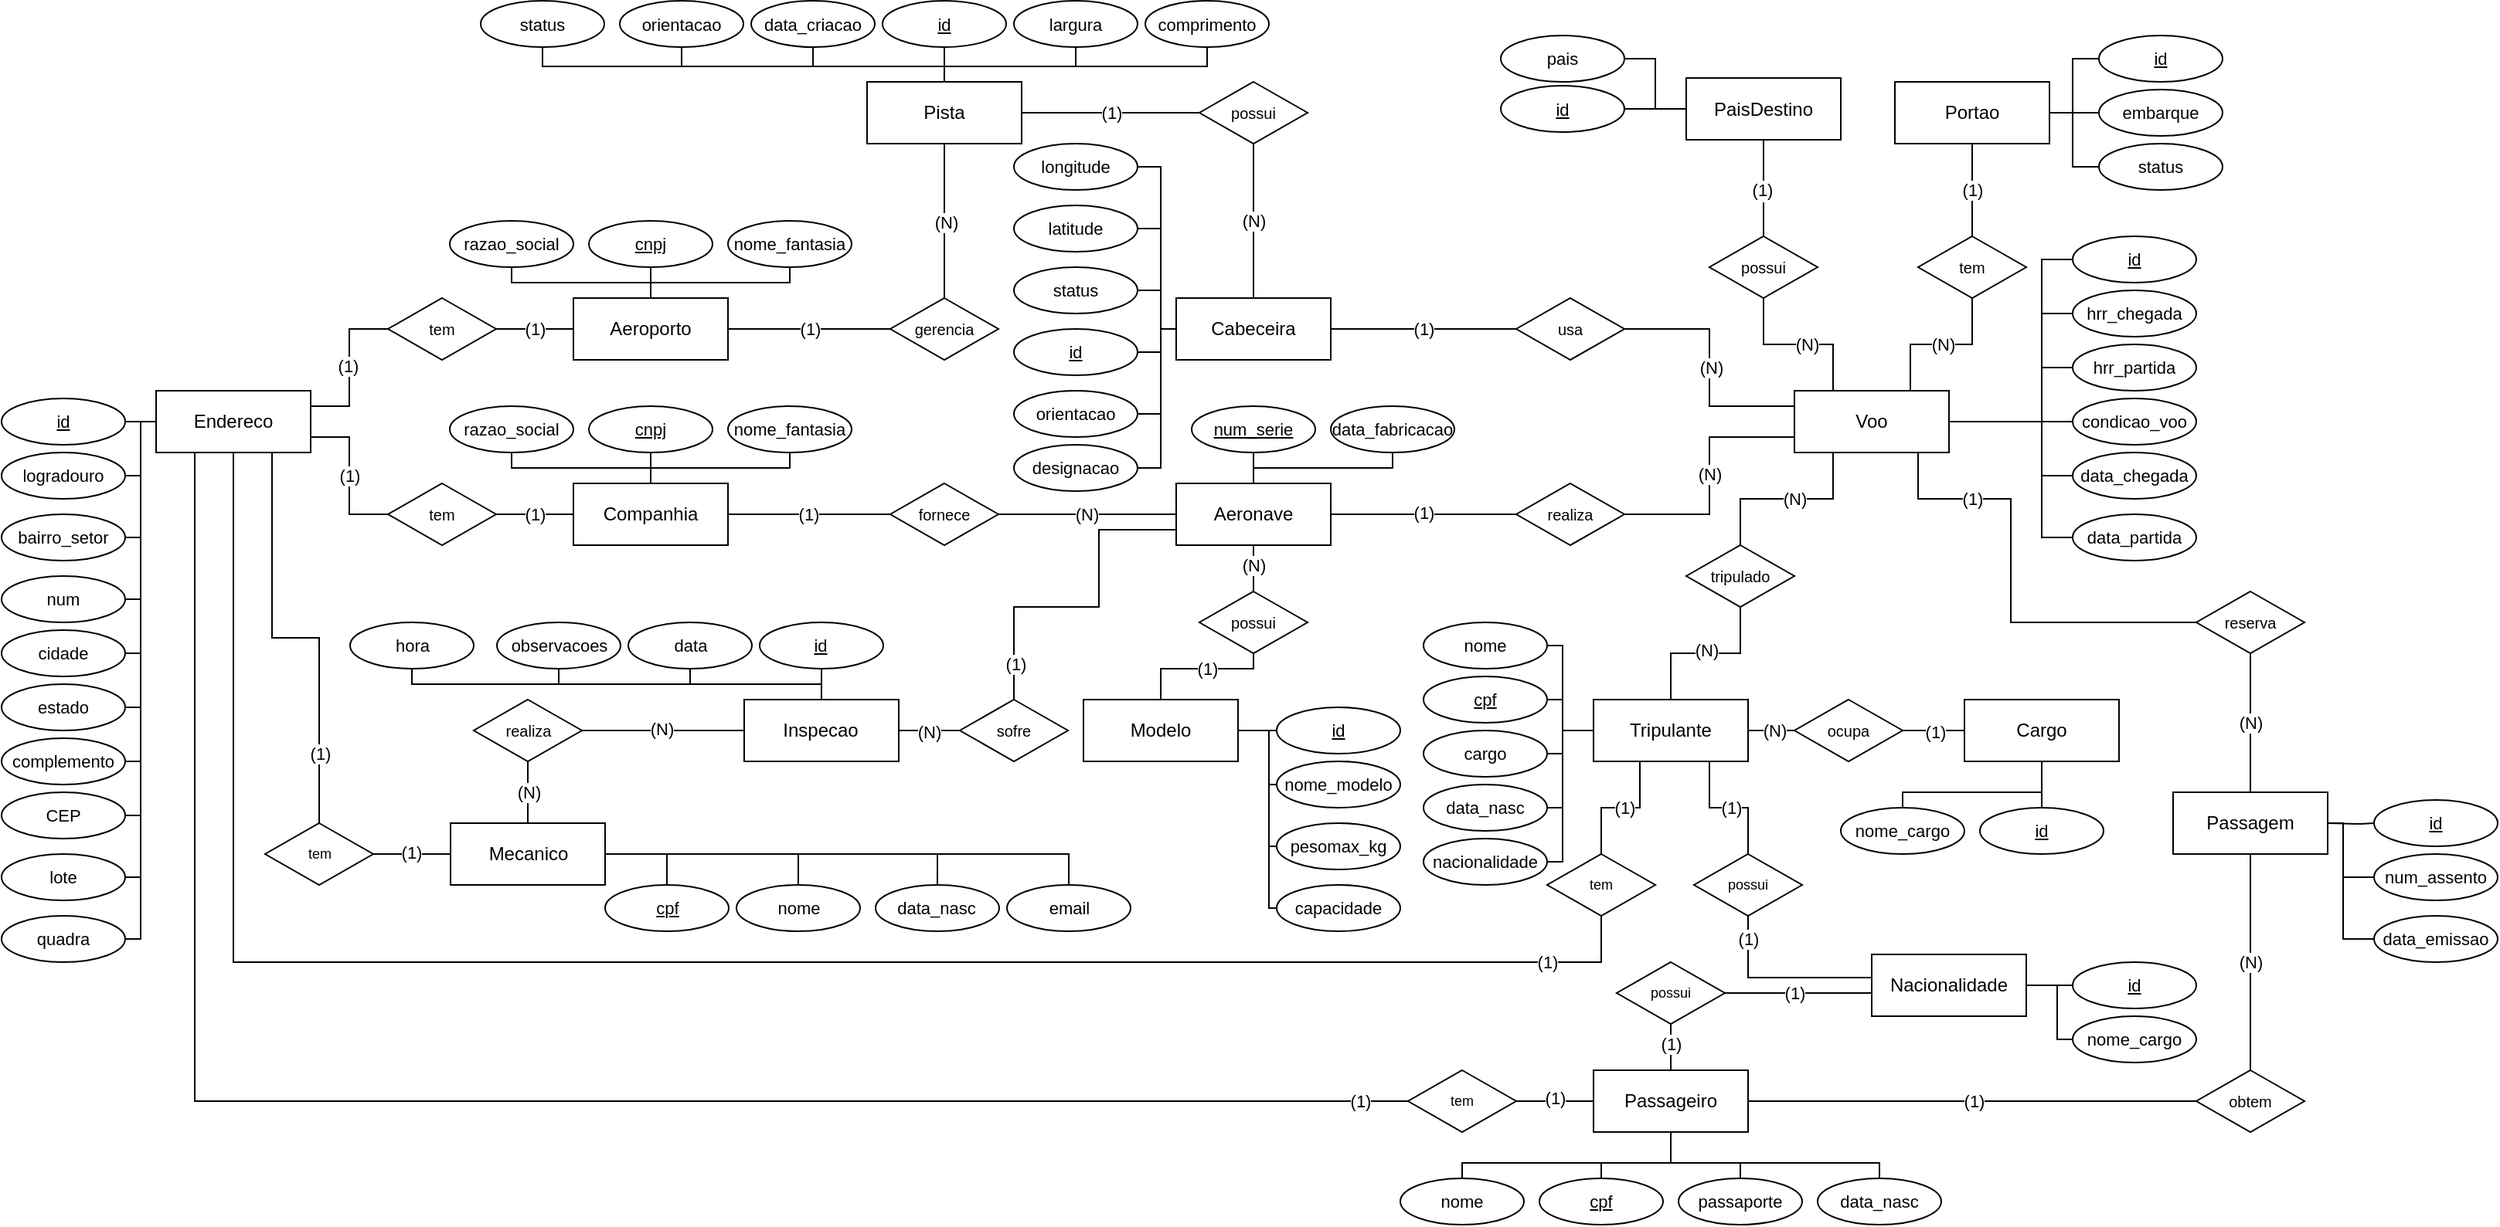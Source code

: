<mxfile version="26.0.9">
  <diagram name="Página-1" id="3Yuu5FA780mURWCu2R7l">
    <mxGraphModel dx="1551" dy="1559" grid="1" gridSize="10" guides="1" tooltips="1" connect="1" arrows="1" fold="1" page="1" pageScale="1" pageWidth="827" pageHeight="1169" math="0" shadow="0">
      <root>
        <mxCell id="0" />
        <mxCell id="1" parent="0" />
        <mxCell id="O_qhy4GaRmsFSzOgZT72-17" value="" style="edgeStyle=orthogonalEdgeStyle;shape=connector;rounded=0;orthogonalLoop=1;jettySize=auto;html=1;strokeColor=default;align=center;verticalAlign=middle;fontFamily=Helvetica;fontSize=11;fontColor=default;labelBackgroundColor=default;endArrow=none;endFill=0;" parent="1" target="ej8KAwrQizuk1CulCsTu-1" edge="1">
          <mxGeometry relative="1" as="geometry">
            <mxPoint x="975" y="480" as="sourcePoint" />
          </mxGeometry>
        </mxCell>
        <mxCell id="pjg-q-o6dQqwzu6WAslv-16" value="Passagem" style="whiteSpace=wrap;html=1;align=center;" parent="1" vertex="1">
          <mxGeometry x="875" y="460" width="100" height="40" as="geometry" />
        </mxCell>
        <mxCell id="pjg-q-o6dQqwzu6WAslv-32" value="" style="edgeStyle=orthogonalEdgeStyle;shape=connector;rounded=0;orthogonalLoop=1;jettySize=auto;html=1;strokeColor=default;align=center;verticalAlign=middle;fontFamily=Helvetica;fontSize=11;fontColor=default;labelBackgroundColor=default;endArrow=none;endFill=0;" parent="1" source="VFVIMdCbOXR8x4Mu5Sau-1" target="VFVIMdCbOXR8x4Mu5Sau-22" edge="1">
          <mxGeometry relative="1" as="geometry" />
        </mxCell>
        <mxCell id="kDe-1MHkGWwvt0b6MnKs-29" value="(1)" style="edgeLabel;html=1;align=center;verticalAlign=middle;resizable=0;points=[];fontFamily=Helvetica;fontSize=11;fontColor=default;labelBackgroundColor=default;" parent="pjg-q-o6dQqwzu6WAslv-32" vertex="1" connectable="0">
          <mxGeometry x="0.0" y="1" relative="1" as="geometry">
            <mxPoint y="1" as="offset" />
          </mxGeometry>
        </mxCell>
        <mxCell id="kDe-1MHkGWwvt0b6MnKs-91" value="" style="edgeStyle=orthogonalEdgeStyle;shape=connector;rounded=0;orthogonalLoop=1;jettySize=auto;html=1;strokeColor=default;align=center;verticalAlign=middle;fontFamily=Helvetica;fontSize=11;fontColor=default;labelBackgroundColor=default;endArrow=none;endFill=0;" parent="1" source="VFVIMdCbOXR8x4Mu5Sau-1" target="VFVIMdCbOXR8x4Mu5Sau-16" edge="1">
          <mxGeometry relative="1" as="geometry" />
        </mxCell>
        <mxCell id="VFVIMdCbOXR8x4Mu5Sau-1" value="Aeroporto" style="whiteSpace=wrap;html=1;align=center;" parent="1" vertex="1">
          <mxGeometry x="-160" y="140" width="100" height="40" as="geometry" />
        </mxCell>
        <mxCell id="kDe-1MHkGWwvt0b6MnKs-129" style="edgeStyle=orthogonalEdgeStyle;shape=connector;rounded=0;orthogonalLoop=1;jettySize=auto;html=1;exitX=0;exitY=0.5;exitDx=0;exitDy=0;strokeColor=default;align=center;verticalAlign=middle;fontFamily=Helvetica;fontSize=11;fontColor=default;labelBackgroundColor=default;endArrow=none;endFill=0;" parent="1" source="VFVIMdCbOXR8x4Mu5Sau-3" edge="1">
          <mxGeometry relative="1" as="geometry">
            <mxPoint x="790" y="150.143" as="targetPoint" />
          </mxGeometry>
        </mxCell>
        <mxCell id="VFVIMdCbOXR8x4Mu5Sau-3" value="hrr_chegada" style="ellipse;whiteSpace=wrap;html=1;align=center;fontSize=11;" parent="1" vertex="1">
          <mxGeometry x="810" y="135" width="80" height="30" as="geometry" />
        </mxCell>
        <mxCell id="pjg-q-o6dQqwzu6WAslv-59" style="edgeStyle=orthogonalEdgeStyle;shape=connector;rounded=0;orthogonalLoop=1;jettySize=auto;html=1;entryX=0.5;entryY=1;entryDx=0;entryDy=0;strokeColor=default;align=center;verticalAlign=middle;fontFamily=Helvetica;fontSize=11;fontColor=default;labelBackgroundColor=default;endArrow=none;endFill=0;exitX=0.25;exitY=0;exitDx=0;exitDy=0;" parent="1" source="VFVIMdCbOXR8x4Mu5Sau-5" target="VFVIMdCbOXR8x4Mu5Sau-106" edge="1">
          <mxGeometry relative="1" as="geometry">
            <Array as="points">
              <mxPoint x="655" y="170" />
              <mxPoint x="610" y="170" />
              <mxPoint x="610" y="140" />
            </Array>
            <mxPoint x="656" y="180" as="sourcePoint" />
            <mxPoint x="620" y="143" as="targetPoint" />
          </mxGeometry>
        </mxCell>
        <mxCell id="kDe-1MHkGWwvt0b6MnKs-35" value="(N)" style="edgeLabel;html=1;align=center;verticalAlign=middle;resizable=0;points=[];fontFamily=Helvetica;fontSize=11;fontColor=default;labelBackgroundColor=default;" parent="pjg-q-o6dQqwzu6WAslv-59" vertex="1" connectable="0">
          <mxGeometry x="-0.006" y="2" relative="1" as="geometry">
            <mxPoint x="5" y="-2" as="offset" />
          </mxGeometry>
        </mxCell>
        <mxCell id="pjg-q-o6dQqwzu6WAslv-67" style="edgeStyle=orthogonalEdgeStyle;shape=connector;rounded=0;orthogonalLoop=1;jettySize=auto;html=1;exitX=0.75;exitY=0;exitDx=0;exitDy=0;entryX=0.5;entryY=1;entryDx=0;entryDy=0;strokeColor=default;align=center;verticalAlign=middle;fontFamily=Helvetica;fontSize=11;fontColor=default;labelBackgroundColor=default;endArrow=none;endFill=0;" parent="1" source="VFVIMdCbOXR8x4Mu5Sau-5" target="pjg-q-o6dQqwzu6WAslv-66" edge="1">
          <mxGeometry relative="1" as="geometry" />
        </mxCell>
        <mxCell id="kDe-1MHkGWwvt0b6MnKs-51" value="(N)" style="edgeLabel;html=1;align=center;verticalAlign=middle;resizable=0;points=[];fontFamily=Helvetica;fontSize=11;fontColor=default;labelBackgroundColor=default;" parent="pjg-q-o6dQqwzu6WAslv-67" vertex="1" connectable="0">
          <mxGeometry x="0.007" relative="1" as="geometry">
            <mxPoint as="offset" />
          </mxGeometry>
        </mxCell>
        <mxCell id="kDe-1MHkGWwvt0b6MnKs-9" value="" style="edgeStyle=orthogonalEdgeStyle;shape=connector;rounded=0;orthogonalLoop=1;jettySize=auto;html=1;strokeColor=default;align=center;verticalAlign=middle;fontFamily=Helvetica;fontSize=11;fontColor=default;labelBackgroundColor=default;endArrow=none;endFill=0;" parent="1" source="VFVIMdCbOXR8x4Mu5Sau-5" target="VFVIMdCbOXR8x4Mu5Sau-44" edge="1">
          <mxGeometry relative="1" as="geometry">
            <Array as="points">
              <mxPoint x="710" y="270" />
              <mxPoint x="770" y="270" />
              <mxPoint x="770" y="350" />
            </Array>
          </mxGeometry>
        </mxCell>
        <mxCell id="kDe-1MHkGWwvt0b6MnKs-48" value="(1)" style="edgeLabel;html=1;align=center;verticalAlign=middle;resizable=0;points=[];fontFamily=Helvetica;fontSize=11;fontColor=default;labelBackgroundColor=default;" parent="kDe-1MHkGWwvt0b6MnKs-9" vertex="1" connectable="0">
          <mxGeometry x="-0.011" relative="1" as="geometry">
            <mxPoint x="-25" y="-54" as="offset" />
          </mxGeometry>
        </mxCell>
        <mxCell id="VFVIMdCbOXR8x4Mu5Sau-5" value="Voo" style="whiteSpace=wrap;html=1;align=center;" parent="1" vertex="1">
          <mxGeometry x="630" y="200" width="100" height="40" as="geometry" />
        </mxCell>
        <mxCell id="kDe-1MHkGWwvt0b6MnKs-97" value="" style="edgeStyle=orthogonalEdgeStyle;shape=connector;rounded=0;orthogonalLoop=1;jettySize=auto;html=1;strokeColor=default;align=center;verticalAlign=middle;fontFamily=Helvetica;fontSize=11;fontColor=default;labelBackgroundColor=default;endArrow=none;endFill=0;" parent="1" source="VFVIMdCbOXR8x4Mu5Sau-6" target="VFVIMdCbOXR8x4Mu5Sau-30" edge="1">
          <mxGeometry relative="1" as="geometry" />
        </mxCell>
        <mxCell id="VFVIMdCbOXR8x4Mu5Sau-6" value="Companhia" style="whiteSpace=wrap;html=1;align=center;" parent="1" vertex="1">
          <mxGeometry x="-160" y="260" width="100" height="40" as="geometry" />
        </mxCell>
        <mxCell id="kDe-1MHkGWwvt0b6MnKs-6" value="" style="edgeStyle=orthogonalEdgeStyle;shape=connector;rounded=0;orthogonalLoop=1;jettySize=auto;html=1;strokeColor=default;align=center;verticalAlign=middle;fontFamily=Helvetica;fontSize=11;fontColor=default;labelBackgroundColor=default;endArrow=none;endFill=0;" parent="1" source="VFVIMdCbOXR8x4Mu5Sau-7" target="pjg-q-o6dQqwzu6WAslv-17" edge="1">
          <mxGeometry relative="1" as="geometry" />
        </mxCell>
        <mxCell id="kDe-1MHkGWwvt0b6MnKs-46" value="(1)" style="edgeLabel;html=1;align=center;verticalAlign=middle;resizable=0;points=[];fontFamily=Helvetica;fontSize=11;fontColor=default;labelBackgroundColor=default;" parent="kDe-1MHkGWwvt0b6MnKs-6" vertex="1" connectable="0">
          <mxGeometry x="0.005" relative="1" as="geometry">
            <mxPoint as="offset" />
          </mxGeometry>
        </mxCell>
        <mxCell id="kDe-1MHkGWwvt0b6MnKs-24" value="" style="edgeStyle=orthogonalEdgeStyle;shape=connector;rounded=0;orthogonalLoop=1;jettySize=auto;html=1;strokeColor=default;align=center;verticalAlign=middle;fontFamily=Helvetica;fontSize=11;fontColor=default;labelBackgroundColor=default;endArrow=none;endFill=0;" parent="1" source="VFVIMdCbOXR8x4Mu5Sau-7" target="kDe-1MHkGWwvt0b6MnKs-22" edge="1">
          <mxGeometry relative="1" as="geometry">
            <Array as="points">
              <mxPoint x="480" y="660" />
              <mxPoint x="480" y="660" />
            </Array>
          </mxGeometry>
        </mxCell>
        <mxCell id="kDe-1MHkGWwvt0b6MnKs-43" value="(1)" style="edgeLabel;html=1;align=center;verticalAlign=middle;resizable=0;points=[];fontFamily=Helvetica;fontSize=11;fontColor=default;labelBackgroundColor=default;" parent="kDe-1MHkGWwvt0b6MnKs-24" vertex="1" connectable="0">
          <mxGeometry x="0.002" y="-2" relative="1" as="geometry">
            <mxPoint as="offset" />
          </mxGeometry>
        </mxCell>
        <mxCell id="kDe-1MHkGWwvt0b6MnKs-116" style="edgeStyle=orthogonalEdgeStyle;shape=connector;rounded=0;orthogonalLoop=1;jettySize=auto;html=1;exitX=0.5;exitY=1;exitDx=0;exitDy=0;entryX=0.5;entryY=0;entryDx=0;entryDy=0;strokeColor=default;align=center;verticalAlign=middle;fontFamily=Helvetica;fontSize=11;fontColor=default;labelBackgroundColor=default;endArrow=none;endFill=0;" parent="1" source="VFVIMdCbOXR8x4Mu5Sau-7" target="VFVIMdCbOXR8x4Mu5Sau-52" edge="1">
          <mxGeometry relative="1" as="geometry">
            <Array as="points">
              <mxPoint x="550" y="700" />
              <mxPoint x="505" y="700" />
            </Array>
          </mxGeometry>
        </mxCell>
        <mxCell id="kDe-1MHkGWwvt0b6MnKs-117" style="edgeStyle=orthogonalEdgeStyle;shape=connector;rounded=0;orthogonalLoop=1;jettySize=auto;html=1;exitX=0.5;exitY=1;exitDx=0;exitDy=0;entryX=0.5;entryY=0;entryDx=0;entryDy=0;strokeColor=default;align=center;verticalAlign=middle;fontFamily=Helvetica;fontSize=11;fontColor=default;labelBackgroundColor=default;endArrow=none;endFill=0;" parent="1" source="VFVIMdCbOXR8x4Mu5Sau-7" target="VFVIMdCbOXR8x4Mu5Sau-48" edge="1">
          <mxGeometry relative="1" as="geometry" />
        </mxCell>
        <mxCell id="kDe-1MHkGWwvt0b6MnKs-119" style="edgeStyle=orthogonalEdgeStyle;shape=connector;rounded=0;orthogonalLoop=1;jettySize=auto;html=1;exitX=0.5;exitY=1;exitDx=0;exitDy=0;entryX=0.5;entryY=0;entryDx=0;entryDy=0;strokeColor=default;align=center;verticalAlign=middle;fontFamily=Helvetica;fontSize=11;fontColor=default;labelBackgroundColor=default;endArrow=none;endFill=0;" parent="1" source="VFVIMdCbOXR8x4Mu5Sau-7" target="VFVIMdCbOXR8x4Mu5Sau-47" edge="1">
          <mxGeometry relative="1" as="geometry">
            <Array as="points">
              <mxPoint x="550" y="700" />
              <mxPoint x="415" y="700" />
            </Array>
          </mxGeometry>
        </mxCell>
        <mxCell id="VFVIMdCbOXR8x4Mu5Sau-7" value="Passageiro" style="whiteSpace=wrap;html=1;align=center;" parent="1" vertex="1">
          <mxGeometry x="500" y="640" width="100" height="40" as="geometry" />
        </mxCell>
        <mxCell id="kDe-1MHkGWwvt0b6MnKs-16" style="edgeStyle=orthogonalEdgeStyle;shape=connector;rounded=0;orthogonalLoop=1;jettySize=auto;html=1;exitX=0;exitY=0.75;exitDx=0;exitDy=0;entryX=0.5;entryY=0;entryDx=0;entryDy=0;strokeColor=default;align=center;verticalAlign=middle;fontFamily=Helvetica;fontSize=11;fontColor=default;labelBackgroundColor=default;endArrow=none;endFill=0;" parent="1" source="VFVIMdCbOXR8x4Mu5Sau-8" target="pjg-q-o6dQqwzu6WAslv-4" edge="1">
          <mxGeometry relative="1" as="geometry">
            <Array as="points">
              <mxPoint x="180" y="290" />
              <mxPoint x="180" y="340" />
              <mxPoint x="125" y="340" />
            </Array>
            <mxPoint x="197.99" y="290" as="sourcePoint" />
            <mxPoint x="92.99" y="400" as="targetPoint" />
          </mxGeometry>
        </mxCell>
        <mxCell id="kDe-1MHkGWwvt0b6MnKs-61" value="(1)" style="edgeLabel;html=1;align=center;verticalAlign=middle;resizable=0;points=[];fontFamily=Helvetica;fontSize=11;fontColor=default;labelBackgroundColor=default;" parent="kDe-1MHkGWwvt0b6MnKs-16" vertex="1" connectable="0">
          <mxGeometry x="0.602" y="-1" relative="1" as="geometry">
            <mxPoint x="2" y="20" as="offset" />
          </mxGeometry>
        </mxCell>
        <mxCell id="kDe-1MHkGWwvt0b6MnKs-131" value="" style="edgeStyle=orthogonalEdgeStyle;shape=connector;rounded=0;orthogonalLoop=1;jettySize=auto;html=1;strokeColor=default;align=center;verticalAlign=middle;fontFamily=Helvetica;fontSize=11;fontColor=default;labelBackgroundColor=default;endArrow=none;endFill=0;" parent="1" source="VFVIMdCbOXR8x4Mu5Sau-8" target="VFVIMdCbOXR8x4Mu5Sau-61" edge="1">
          <mxGeometry relative="1" as="geometry" />
        </mxCell>
        <mxCell id="llSJjnjl1L-JjQLvqV3q-49" value="" style="edgeStyle=orthogonalEdgeStyle;shape=connector;rounded=0;orthogonalLoop=1;jettySize=auto;html=1;strokeColor=default;align=center;verticalAlign=middle;fontFamily=Helvetica;fontSize=11;fontColor=default;labelBackgroundColor=default;endArrow=none;endFill=0;" parent="1" source="VFVIMdCbOXR8x4Mu5Sau-8" target="llSJjnjl1L-JjQLvqV3q-16" edge="1">
          <mxGeometry relative="1" as="geometry" />
        </mxCell>
        <mxCell id="llSJjnjl1L-JjQLvqV3q-51" value="(N)" style="edgeLabel;html=1;align=center;verticalAlign=middle;resizable=0;points=[];fontFamily=Helvetica;fontSize=11;fontColor=default;labelBackgroundColor=default;" parent="llSJjnjl1L-JjQLvqV3q-49" vertex="1" connectable="0">
          <mxGeometry x="-0.51" relative="1" as="geometry">
            <mxPoint as="offset" />
          </mxGeometry>
        </mxCell>
        <mxCell id="VFVIMdCbOXR8x4Mu5Sau-8" value="Aeronave" style="whiteSpace=wrap;html=1;align=center;" parent="1" vertex="1">
          <mxGeometry x="230" y="260" width="100" height="40" as="geometry" />
        </mxCell>
        <mxCell id="ej8KAwrQizuk1CulCsTu-16" value="" style="edgeStyle=orthogonalEdgeStyle;shape=connector;rounded=0;orthogonalLoop=1;jettySize=auto;html=1;strokeColor=default;align=center;verticalAlign=middle;fontFamily=Helvetica;fontSize=11;fontColor=default;labelBackgroundColor=default;endArrow=none;endFill=0;" parent="1" source="VFVIMdCbOXR8x4Mu5Sau-11" target="VFVIMdCbOXR8x4Mu5Sau-102" edge="1">
          <mxGeometry relative="1" as="geometry" />
        </mxCell>
        <mxCell id="ej8KAwrQizuk1CulCsTu-19" style="edgeStyle=orthogonalEdgeStyle;shape=connector;rounded=0;orthogonalLoop=1;jettySize=auto;html=1;exitX=0.5;exitY=0;exitDx=0;exitDy=0;entryX=0.5;entryY=1;entryDx=0;entryDy=0;strokeColor=default;align=center;verticalAlign=middle;fontFamily=Helvetica;fontSize=11;fontColor=default;labelBackgroundColor=default;endArrow=none;endFill=0;" parent="1" source="VFVIMdCbOXR8x4Mu5Sau-11" target="ej8KAwrQizuk1CulCsTu-9" edge="1">
          <mxGeometry relative="1" as="geometry">
            <Array as="points">
              <mxPoint x="80" y="-10" />
              <mxPoint x="165" y="-10" />
            </Array>
          </mxGeometry>
        </mxCell>
        <mxCell id="ej8KAwrQizuk1CulCsTu-20" style="edgeStyle=orthogonalEdgeStyle;shape=connector;rounded=0;orthogonalLoop=1;jettySize=auto;html=1;exitX=0.5;exitY=0;exitDx=0;exitDy=0;entryX=0.5;entryY=1;entryDx=0;entryDy=0;strokeColor=default;align=center;verticalAlign=middle;fontFamily=Helvetica;fontSize=11;fontColor=default;labelBackgroundColor=default;endArrow=none;endFill=0;" parent="1" source="VFVIMdCbOXR8x4Mu5Sau-11" target="VFVIMdCbOXR8x4Mu5Sau-104" edge="1">
          <mxGeometry relative="1" as="geometry">
            <Array as="points">
              <mxPoint x="80" y="-10" />
              <mxPoint x="250" y="-10" />
            </Array>
          </mxGeometry>
        </mxCell>
        <mxCell id="ej8KAwrQizuk1CulCsTu-24" value="" style="edgeStyle=orthogonalEdgeStyle;shape=connector;rounded=0;orthogonalLoop=1;jettySize=auto;html=1;strokeColor=default;align=center;verticalAlign=middle;fontFamily=Helvetica;fontSize=11;fontColor=default;labelBackgroundColor=default;endArrow=none;endFill=0;" parent="1" source="VFVIMdCbOXR8x4Mu5Sau-11" target="ej8KAwrQizuk1CulCsTu-23" edge="1">
          <mxGeometry relative="1" as="geometry" />
        </mxCell>
        <mxCell id="ej8KAwrQizuk1CulCsTu-30" value="(1)" style="edgeLabel;html=1;align=center;verticalAlign=middle;resizable=0;points=[];fontFamily=Helvetica;fontSize=11;fontColor=default;labelBackgroundColor=default;" parent="ej8KAwrQizuk1CulCsTu-24" vertex="1" connectable="0">
          <mxGeometry x="0.005" relative="1" as="geometry">
            <mxPoint as="offset" />
          </mxGeometry>
        </mxCell>
        <mxCell id="VFVIMdCbOXR8x4Mu5Sau-11" value="Pista" style="whiteSpace=wrap;html=1;align=center;" parent="1" vertex="1">
          <mxGeometry x="29.99" width="100" height="40" as="geometry" />
        </mxCell>
        <mxCell id="VFVIMdCbOXR8x4Mu5Sau-12" value="PaisDestino" style="whiteSpace=wrap;html=1;align=center;" parent="1" vertex="1">
          <mxGeometry x="560" y="-2.5" width="100" height="40" as="geometry" />
        </mxCell>
        <mxCell id="pjg-q-o6dQqwzu6WAslv-76" value="" style="edgeStyle=orthogonalEdgeStyle;shape=connector;rounded=0;orthogonalLoop=1;jettySize=auto;html=1;strokeColor=default;align=center;verticalAlign=middle;fontFamily=Helvetica;fontSize=11;fontColor=default;labelBackgroundColor=default;endArrow=none;endFill=0;" parent="1" source="VFVIMdCbOXR8x4Mu5Sau-14" target="pjg-q-o6dQqwzu6WAslv-75" edge="1">
          <mxGeometry relative="1" as="geometry" />
        </mxCell>
        <mxCell id="kDe-1MHkGWwvt0b6MnKs-67" value="(N)" style="edgeLabel;html=1;align=center;verticalAlign=middle;resizable=0;points=[];fontFamily=Helvetica;fontSize=11;fontColor=default;labelBackgroundColor=default;" parent="pjg-q-o6dQqwzu6WAslv-76" vertex="1" connectable="0">
          <mxGeometry x="0.013" relative="1" as="geometry">
            <mxPoint as="offset" />
          </mxGeometry>
        </mxCell>
        <mxCell id="kDe-1MHkGWwvt0b6MnKs-84" style="edgeStyle=orthogonalEdgeStyle;shape=connector;rounded=0;orthogonalLoop=1;jettySize=auto;html=1;exitX=1;exitY=0.5;exitDx=0;exitDy=0;entryX=0.5;entryY=0;entryDx=0;entryDy=0;strokeColor=default;align=center;verticalAlign=middle;fontFamily=Helvetica;fontSize=11;fontColor=default;labelBackgroundColor=default;endArrow=none;endFill=0;" parent="1" source="VFVIMdCbOXR8x4Mu5Sau-14" target="VFVIMdCbOXR8x4Mu5Sau-139" edge="1">
          <mxGeometry relative="1" as="geometry" />
        </mxCell>
        <mxCell id="kDe-1MHkGWwvt0b6MnKs-85" style="edgeStyle=orthogonalEdgeStyle;shape=connector;rounded=0;orthogonalLoop=1;jettySize=auto;html=1;exitX=1;exitY=0.5;exitDx=0;exitDy=0;entryX=0.5;entryY=0;entryDx=0;entryDy=0;strokeColor=default;align=center;verticalAlign=middle;fontFamily=Helvetica;fontSize=11;fontColor=default;labelBackgroundColor=default;endArrow=none;endFill=0;" parent="1" source="VFVIMdCbOXR8x4Mu5Sau-14" target="kDe-1MHkGWwvt0b6MnKs-83" edge="1">
          <mxGeometry relative="1" as="geometry" />
        </mxCell>
        <mxCell id="kDe-1MHkGWwvt0b6MnKs-86" style="edgeStyle=orthogonalEdgeStyle;shape=connector;rounded=0;orthogonalLoop=1;jettySize=auto;html=1;exitX=1;exitY=0.5;exitDx=0;exitDy=0;entryX=0.5;entryY=0;entryDx=0;entryDy=0;strokeColor=default;align=center;verticalAlign=middle;fontFamily=Helvetica;fontSize=11;fontColor=default;labelBackgroundColor=default;endArrow=none;endFill=0;" parent="1" source="VFVIMdCbOXR8x4Mu5Sau-14" target="VFVIMdCbOXR8x4Mu5Sau-135" edge="1">
          <mxGeometry relative="1" as="geometry" />
        </mxCell>
        <mxCell id="VFVIMdCbOXR8x4Mu5Sau-14" value="Mecanico" style="whiteSpace=wrap;html=1;align=center;" parent="1" vertex="1">
          <mxGeometry x="-239.5" y="480" width="100" height="40" as="geometry" />
        </mxCell>
        <mxCell id="kDe-1MHkGWwvt0b6MnKs-19" style="edgeStyle=orthogonalEdgeStyle;shape=connector;rounded=0;orthogonalLoop=1;jettySize=auto;html=1;exitX=0.5;exitY=1;exitDx=0;exitDy=0;entryX=0.5;entryY=0;entryDx=0;entryDy=0;strokeColor=default;align=center;verticalAlign=middle;fontFamily=Helvetica;fontSize=11;fontColor=default;labelBackgroundColor=default;endArrow=none;endFill=0;" parent="1" source="VFVIMdCbOXR8x4Mu5Sau-15" target="kDe-1MHkGWwvt0b6MnKs-11" edge="1">
          <mxGeometry relative="1" as="geometry">
            <Array as="points">
              <mxPoint x="530" y="440" />
              <mxPoint x="530" y="470" />
              <mxPoint x="505" y="470" />
            </Array>
          </mxGeometry>
        </mxCell>
        <mxCell id="kDe-1MHkGWwvt0b6MnKs-40" value="(1)" style="edgeLabel;html=1;align=center;verticalAlign=middle;resizable=0;points=[];fontFamily=Helvetica;fontSize=11;fontColor=default;labelBackgroundColor=default;" parent="kDe-1MHkGWwvt0b6MnKs-19" vertex="1" connectable="0">
          <mxGeometry x="-0.014" relative="1" as="geometry">
            <mxPoint x="-8" as="offset" />
          </mxGeometry>
        </mxCell>
        <mxCell id="kDe-1MHkGWwvt0b6MnKs-74" style="edgeStyle=orthogonalEdgeStyle;shape=connector;rounded=0;orthogonalLoop=1;jettySize=auto;html=1;exitX=0;exitY=0.5;exitDx=0;exitDy=0;entryX=1;entryY=0.5;entryDx=0;entryDy=0;strokeColor=default;align=center;verticalAlign=middle;fontFamily=Helvetica;fontSize=11;fontColor=default;labelBackgroundColor=default;endArrow=none;endFill=0;" parent="1" source="VFVIMdCbOXR8x4Mu5Sau-15" target="VFVIMdCbOXR8x4Mu5Sau-82" edge="1">
          <mxGeometry relative="1" as="geometry">
            <Array as="points">
              <mxPoint x="480" y="420" />
              <mxPoint x="480" y="400" />
            </Array>
          </mxGeometry>
        </mxCell>
        <mxCell id="VFVIMdCbOXR8x4Mu5Sau-15" value="Tripulante" style="whiteSpace=wrap;html=1;align=center;" parent="1" vertex="1">
          <mxGeometry x="500" y="400" width="100" height="40" as="geometry" />
        </mxCell>
        <mxCell id="VFVIMdCbOXR8x4Mu5Sau-16" value="cnpj" style="ellipse;whiteSpace=wrap;html=1;align=center;fontStyle=4;fontSize=11;" parent="1" vertex="1">
          <mxGeometry x="-150" y="90" width="80" height="30" as="geometry" />
        </mxCell>
        <mxCell id="kDe-1MHkGWwvt0b6MnKs-92" style="edgeStyle=orthogonalEdgeStyle;shape=connector;rounded=0;orthogonalLoop=1;jettySize=auto;html=1;exitX=0.5;exitY=1;exitDx=0;exitDy=0;entryX=0.5;entryY=0;entryDx=0;entryDy=0;strokeColor=default;align=center;verticalAlign=middle;fontFamily=Helvetica;fontSize=11;fontColor=default;labelBackgroundColor=default;endArrow=none;endFill=0;" parent="1" source="VFVIMdCbOXR8x4Mu5Sau-19" target="VFVIMdCbOXR8x4Mu5Sau-1" edge="1">
          <mxGeometry relative="1" as="geometry">
            <Array as="points">
              <mxPoint x="-20" y="130" />
              <mxPoint x="-110" y="130" />
            </Array>
          </mxGeometry>
        </mxCell>
        <mxCell id="VFVIMdCbOXR8x4Mu5Sau-19" value="nome_fantasia" style="ellipse;whiteSpace=wrap;html=1;align=center;fontSize=11;" parent="1" vertex="1">
          <mxGeometry x="-60" y="90" width="80" height="30" as="geometry" />
        </mxCell>
        <mxCell id="pjg-q-o6dQqwzu6WAslv-33" value="" style="edgeStyle=orthogonalEdgeStyle;shape=connector;rounded=0;orthogonalLoop=1;jettySize=auto;html=1;strokeColor=default;align=center;verticalAlign=middle;fontFamily=Helvetica;fontSize=11;fontColor=default;labelBackgroundColor=default;endArrow=none;endFill=0;" parent="1" source="VFVIMdCbOXR8x4Mu5Sau-22" target="VFVIMdCbOXR8x4Mu5Sau-11" edge="1">
          <mxGeometry relative="1" as="geometry" />
        </mxCell>
        <mxCell id="kDe-1MHkGWwvt0b6MnKs-28" value="(N)" style="edgeLabel;html=1;align=center;verticalAlign=middle;resizable=0;points=[];fontFamily=Helvetica;fontSize=11;fontColor=default;labelBackgroundColor=default;" parent="pjg-q-o6dQqwzu6WAslv-33" vertex="1" connectable="0">
          <mxGeometry x="-0.035" y="-1" relative="1" as="geometry">
            <mxPoint y="-1" as="offset" />
          </mxGeometry>
        </mxCell>
        <mxCell id="VFVIMdCbOXR8x4Mu5Sau-22" value="&lt;font style=&quot;font-size: 10px;&quot;&gt;gerencia&lt;/font&gt;" style="shape=rhombus;perimeter=rhombusPerimeter;whiteSpace=wrap;html=1;align=center;fontSize=10;" parent="1" vertex="1">
          <mxGeometry x="44.99" y="140" width="70" height="40" as="geometry" />
        </mxCell>
        <mxCell id="kDe-1MHkGWwvt0b6MnKs-130" style="edgeStyle=orthogonalEdgeStyle;shape=connector;rounded=0;orthogonalLoop=1;jettySize=auto;html=1;exitX=0;exitY=0.5;exitDx=0;exitDy=0;strokeColor=default;align=center;verticalAlign=middle;fontFamily=Helvetica;fontSize=11;fontColor=default;labelBackgroundColor=default;endArrow=none;endFill=0;" parent="1" source="VFVIMdCbOXR8x4Mu5Sau-27" edge="1">
          <mxGeometry relative="1" as="geometry">
            <mxPoint x="790" y="185" as="targetPoint" />
          </mxGeometry>
        </mxCell>
        <mxCell id="VFVIMdCbOXR8x4Mu5Sau-27" value="hrr_partida" style="ellipse;whiteSpace=wrap;html=1;align=center;fontSize=11;" parent="1" vertex="1">
          <mxGeometry x="810" y="170" width="80" height="30" as="geometry" />
        </mxCell>
        <mxCell id="VFVIMdCbOXR8x4Mu5Sau-30" value="cnpj" style="ellipse;whiteSpace=wrap;html=1;align=center;fontStyle=4;fontSize=11;" parent="1" vertex="1">
          <mxGeometry x="-150" y="210" width="80" height="30" as="geometry" />
        </mxCell>
        <mxCell id="kDe-1MHkGWwvt0b6MnKs-99" style="edgeStyle=orthogonalEdgeStyle;shape=connector;rounded=0;orthogonalLoop=1;jettySize=auto;html=1;exitX=0.5;exitY=1;exitDx=0;exitDy=0;entryX=0.5;entryY=0;entryDx=0;entryDy=0;strokeColor=default;align=center;verticalAlign=middle;fontFamily=Helvetica;fontSize=11;fontColor=default;labelBackgroundColor=default;endArrow=none;endFill=0;" parent="1" source="VFVIMdCbOXR8x4Mu5Sau-31" target="VFVIMdCbOXR8x4Mu5Sau-6" edge="1">
          <mxGeometry relative="1" as="geometry">
            <Array as="points">
              <mxPoint x="-20" y="250" />
              <mxPoint x="-110" y="250" />
            </Array>
          </mxGeometry>
        </mxCell>
        <mxCell id="VFVIMdCbOXR8x4Mu5Sau-31" value="nome_fantasia" style="ellipse;whiteSpace=wrap;html=1;align=center;fontSize=11;" parent="1" vertex="1">
          <mxGeometry x="-60" y="210" width="80" height="30" as="geometry" />
        </mxCell>
        <mxCell id="llSJjnjl1L-JjQLvqV3q-10" style="edgeStyle=orthogonalEdgeStyle;shape=connector;rounded=0;orthogonalLoop=1;jettySize=auto;html=1;exitX=0;exitY=0.5;exitDx=0;exitDy=0;entryX=1;entryY=0.5;entryDx=0;entryDy=0;strokeColor=default;align=center;verticalAlign=middle;fontFamily=Helvetica;fontSize=11;fontColor=default;labelBackgroundColor=default;endArrow=none;endFill=0;" parent="1" source="VFVIMdCbOXR8x4Mu5Sau-40" target="pjg-q-o6dQqwzu6WAslv-19" edge="1">
          <mxGeometry relative="1" as="geometry" />
        </mxCell>
        <mxCell id="VFVIMdCbOXR8x4Mu5Sau-40" value="embarque" style="ellipse;whiteSpace=wrap;html=1;align=center;fontSize=11;" parent="1" vertex="1">
          <mxGeometry x="827" y="5" width="80" height="30" as="geometry" />
        </mxCell>
        <mxCell id="pjg-q-o6dQqwzu6WAslv-52" value="" style="edgeStyle=orthogonalEdgeStyle;shape=connector;rounded=0;orthogonalLoop=1;jettySize=auto;html=1;strokeColor=default;align=center;verticalAlign=middle;fontFamily=Helvetica;fontSize=11;fontColor=default;labelBackgroundColor=default;endArrow=none;endFill=0;" parent="1" source="VFVIMdCbOXR8x4Mu5Sau-44" edge="1">
          <mxGeometry relative="1" as="geometry">
            <mxPoint x="925" y="460" as="targetPoint" />
          </mxGeometry>
        </mxCell>
        <mxCell id="kDe-1MHkGWwvt0b6MnKs-49" value="(N)" style="edgeLabel;html=1;align=center;verticalAlign=middle;resizable=0;points=[];fontFamily=Helvetica;fontSize=11;fontColor=default;labelBackgroundColor=default;" parent="pjg-q-o6dQqwzu6WAslv-52" vertex="1" connectable="0">
          <mxGeometry x="-0.011" relative="1" as="geometry">
            <mxPoint as="offset" />
          </mxGeometry>
        </mxCell>
        <mxCell id="VFVIMdCbOXR8x4Mu5Sau-44" value="&lt;font style=&quot;font-size: 10px;&quot;&gt;reserva&lt;/font&gt;" style="shape=rhombus;perimeter=rhombusPerimeter;whiteSpace=wrap;html=1;align=center;fontSize=10;" parent="1" vertex="1">
          <mxGeometry x="890" y="330" width="70" height="40" as="geometry" />
        </mxCell>
        <mxCell id="VFVIMdCbOXR8x4Mu5Sau-47" value="nome" style="ellipse;whiteSpace=wrap;html=1;align=center;fontSize=11;" parent="1" vertex="1">
          <mxGeometry x="375" y="710" width="80" height="30" as="geometry" />
        </mxCell>
        <mxCell id="VFVIMdCbOXR8x4Mu5Sau-48" value="passaporte" style="ellipse;whiteSpace=wrap;html=1;align=center;fontSize=11;" parent="1" vertex="1">
          <mxGeometry x="555" y="710" width="80" height="30" as="geometry" />
        </mxCell>
        <mxCell id="VFVIMdCbOXR8x4Mu5Sau-52" value="cpf" style="ellipse;whiteSpace=wrap;html=1;align=center;fontStyle=4;fontSize=11;" parent="1" vertex="1">
          <mxGeometry x="465" y="710" width="80" height="30" as="geometry" />
        </mxCell>
        <mxCell id="pjg-q-o6dQqwzu6WAslv-45" style="edgeStyle=orthogonalEdgeStyle;shape=connector;rounded=0;orthogonalLoop=1;jettySize=auto;html=1;exitX=0;exitY=0.5;exitDx=0;exitDy=0;entryX=1;entryY=0.5;entryDx=0;entryDy=0;strokeColor=default;align=center;verticalAlign=middle;fontFamily=Helvetica;fontSize=11;fontColor=default;labelBackgroundColor=default;endArrow=none;endFill=0;" parent="1" source="VFVIMdCbOXR8x4Mu5Sau-58" target="VFVIMdCbOXR8x4Mu5Sau-8" edge="1">
          <mxGeometry relative="1" as="geometry" />
        </mxCell>
        <mxCell id="kDe-1MHkGWwvt0b6MnKs-59" value="(1)" style="edgeLabel;html=1;align=center;verticalAlign=middle;resizable=0;points=[];fontFamily=Helvetica;fontSize=11;fontColor=default;labelBackgroundColor=default;" parent="pjg-q-o6dQqwzu6WAslv-45" vertex="1" connectable="0">
          <mxGeometry y="-1" relative="1" as="geometry">
            <mxPoint as="offset" />
          </mxGeometry>
        </mxCell>
        <mxCell id="pjg-q-o6dQqwzu6WAslv-49" style="edgeStyle=orthogonalEdgeStyle;shape=connector;rounded=0;orthogonalLoop=1;jettySize=auto;html=1;exitX=1;exitY=0.5;exitDx=0;exitDy=0;entryX=0;entryY=0.75;entryDx=0;entryDy=0;strokeColor=default;align=center;verticalAlign=middle;fontFamily=Helvetica;fontSize=11;fontColor=default;labelBackgroundColor=default;endArrow=none;endFill=0;" parent="1" source="VFVIMdCbOXR8x4Mu5Sau-58" target="VFVIMdCbOXR8x4Mu5Sau-5" edge="1">
          <mxGeometry relative="1" as="geometry" />
        </mxCell>
        <mxCell id="kDe-1MHkGWwvt0b6MnKs-58" value="(N)" style="edgeLabel;html=1;align=center;verticalAlign=middle;resizable=0;points=[];fontFamily=Helvetica;fontSize=11;fontColor=default;labelBackgroundColor=default;" parent="pjg-q-o6dQqwzu6WAslv-49" vertex="1" connectable="0">
          <mxGeometry x="0.013" relative="1" as="geometry">
            <mxPoint as="offset" />
          </mxGeometry>
        </mxCell>
        <mxCell id="VFVIMdCbOXR8x4Mu5Sau-58" value="&lt;font style=&quot;font-size: 10px;&quot;&gt;realiza&lt;/font&gt;" style="shape=rhombus;perimeter=rhombusPerimeter;whiteSpace=wrap;html=1;align=center;fontSize=10;" parent="1" vertex="1">
          <mxGeometry x="450" y="260" width="70" height="40" as="geometry" />
        </mxCell>
        <mxCell id="VFVIMdCbOXR8x4Mu5Sau-61" value="num_serie" style="ellipse;whiteSpace=wrap;html=1;align=center;fontSize=11;fontStyle=4" parent="1" vertex="1">
          <mxGeometry x="240" y="210" width="80" height="30" as="geometry" />
        </mxCell>
        <mxCell id="kDe-1MHkGWwvt0b6MnKs-132" style="edgeStyle=orthogonalEdgeStyle;shape=connector;rounded=0;orthogonalLoop=1;jettySize=auto;html=1;exitX=0.5;exitY=1;exitDx=0;exitDy=0;entryX=0.5;entryY=0;entryDx=0;entryDy=0;strokeColor=default;align=center;verticalAlign=middle;fontFamily=Helvetica;fontSize=11;fontColor=default;labelBackgroundColor=default;endArrow=none;endFill=0;" parent="1" source="VFVIMdCbOXR8x4Mu5Sau-63" target="VFVIMdCbOXR8x4Mu5Sau-8" edge="1">
          <mxGeometry relative="1" as="geometry">
            <Array as="points">
              <mxPoint x="370" y="250" />
              <mxPoint x="280" y="250" />
            </Array>
          </mxGeometry>
        </mxCell>
        <mxCell id="VFVIMdCbOXR8x4Mu5Sau-63" value="data_fabricacao" style="ellipse;whiteSpace=wrap;html=1;align=center;fontSize=11;" parent="1" vertex="1">
          <mxGeometry x="330" y="210" width="80" height="30" as="geometry" />
        </mxCell>
        <mxCell id="pjg-q-o6dQqwzu6WAslv-60" style="edgeStyle=orthogonalEdgeStyle;shape=connector;rounded=0;orthogonalLoop=1;jettySize=auto;html=1;exitX=0.5;exitY=0;exitDx=0;exitDy=0;entryX=0.25;entryY=1;entryDx=0;entryDy=0;strokeColor=default;align=center;verticalAlign=middle;fontFamily=Helvetica;fontSize=11;fontColor=default;labelBackgroundColor=default;endArrow=none;endFill=0;" parent="1" source="VFVIMdCbOXR8x4Mu5Sau-79" target="VFVIMdCbOXR8x4Mu5Sau-5" edge="1">
          <mxGeometry relative="1" as="geometry">
            <Array as="points">
              <mxPoint x="595" y="270" />
              <mxPoint x="655" y="270" />
            </Array>
          </mxGeometry>
        </mxCell>
        <mxCell id="kDe-1MHkGWwvt0b6MnKs-38" value="(N)" style="edgeLabel;html=1;align=center;verticalAlign=middle;resizable=0;points=[];fontFamily=Helvetica;fontSize=11;fontColor=default;labelBackgroundColor=default;" parent="pjg-q-o6dQqwzu6WAslv-60" vertex="1" connectable="0">
          <mxGeometry x="0.013" relative="1" as="geometry">
            <mxPoint x="4" as="offset" />
          </mxGeometry>
        </mxCell>
        <mxCell id="pjg-q-o6dQqwzu6WAslv-62" style="edgeStyle=orthogonalEdgeStyle;shape=connector;rounded=0;orthogonalLoop=1;jettySize=auto;html=1;exitX=0.5;exitY=1;exitDx=0;exitDy=0;entryX=0.5;entryY=0;entryDx=0;entryDy=0;strokeColor=default;align=center;verticalAlign=middle;fontFamily=Helvetica;fontSize=11;fontColor=default;labelBackgroundColor=default;endArrow=none;endFill=0;" parent="1" source="VFVIMdCbOXR8x4Mu5Sau-79" target="VFVIMdCbOXR8x4Mu5Sau-15" edge="1">
          <mxGeometry relative="1" as="geometry" />
        </mxCell>
        <mxCell id="kDe-1MHkGWwvt0b6MnKs-37" value="(N)" style="edgeLabel;html=1;align=center;verticalAlign=middle;resizable=0;points=[];fontFamily=Helvetica;fontSize=11;fontColor=default;labelBackgroundColor=default;" parent="pjg-q-o6dQqwzu6WAslv-62" vertex="1" connectable="0">
          <mxGeometry x="0.001" y="-2" relative="1" as="geometry">
            <mxPoint as="offset" />
          </mxGeometry>
        </mxCell>
        <mxCell id="VFVIMdCbOXR8x4Mu5Sau-79" value="&lt;font style=&quot;font-size: 10px;&quot;&gt;tripulado&lt;/font&gt;" style="shape=rhombus;perimeter=rhombusPerimeter;whiteSpace=wrap;html=1;align=center;fontSize=10;" parent="1" vertex="1">
          <mxGeometry x="560" y="300" width="70" height="40" as="geometry" />
        </mxCell>
        <mxCell id="VFVIMdCbOXR8x4Mu5Sau-82" value="cpf" style="ellipse;whiteSpace=wrap;html=1;align=center;fontStyle=4;fontSize=11;" parent="1" vertex="1">
          <mxGeometry x="390" y="385" width="80" height="30" as="geometry" />
        </mxCell>
        <mxCell id="kDe-1MHkGWwvt0b6MnKs-78" style="edgeStyle=orthogonalEdgeStyle;shape=connector;rounded=0;orthogonalLoop=1;jettySize=auto;html=1;exitX=1;exitY=0.5;exitDx=0;exitDy=0;strokeColor=default;align=center;verticalAlign=middle;fontFamily=Helvetica;fontSize=11;fontColor=default;labelBackgroundColor=default;endArrow=none;endFill=0;" parent="1" source="VFVIMdCbOXR8x4Mu5Sau-84" edge="1">
          <mxGeometry relative="1" as="geometry">
            <mxPoint x="480" y="400.0" as="targetPoint" />
          </mxGeometry>
        </mxCell>
        <mxCell id="VFVIMdCbOXR8x4Mu5Sau-84" value="nome" style="ellipse;whiteSpace=wrap;html=1;align=center;fontSize=11;" parent="1" vertex="1">
          <mxGeometry x="390" y="350" width="80" height="30" as="geometry" />
        </mxCell>
        <mxCell id="kDe-1MHkGWwvt0b6MnKs-81" style="edgeStyle=orthogonalEdgeStyle;shape=connector;rounded=0;orthogonalLoop=1;jettySize=auto;html=1;exitX=1;exitY=0.5;exitDx=0;exitDy=0;strokeColor=default;align=center;verticalAlign=middle;fontFamily=Helvetica;fontSize=11;fontColor=default;labelBackgroundColor=default;endArrow=none;endFill=0;" parent="1" source="VFVIMdCbOXR8x4Mu5Sau-87" edge="1">
          <mxGeometry relative="1" as="geometry">
            <mxPoint x="480" y="420.0" as="targetPoint" />
          </mxGeometry>
        </mxCell>
        <mxCell id="VFVIMdCbOXR8x4Mu5Sau-87" value="cargo" style="ellipse;whiteSpace=wrap;html=1;align=center;fontSize=11;" parent="1" vertex="1">
          <mxGeometry x="390" y="420" width="80" height="30" as="geometry" />
        </mxCell>
        <mxCell id="kDe-1MHkGWwvt0b6MnKs-82" style="edgeStyle=orthogonalEdgeStyle;shape=connector;rounded=0;orthogonalLoop=1;jettySize=auto;html=1;exitX=1;exitY=0.5;exitDx=0;exitDy=0;entryX=0;entryY=0.5;entryDx=0;entryDy=0;strokeColor=default;align=center;verticalAlign=middle;fontFamily=Helvetica;fontSize=11;fontColor=default;labelBackgroundColor=default;endArrow=none;endFill=0;" parent="1" source="VFVIMdCbOXR8x4Mu5Sau-89" target="VFVIMdCbOXR8x4Mu5Sau-15" edge="1">
          <mxGeometry relative="1" as="geometry">
            <Array as="points">
              <mxPoint x="480" y="470" />
              <mxPoint x="480" y="420" />
            </Array>
          </mxGeometry>
        </mxCell>
        <mxCell id="VFVIMdCbOXR8x4Mu5Sau-89" value="data_nasc" style="ellipse;whiteSpace=wrap;html=1;align=center;fontSize=11;" parent="1" vertex="1">
          <mxGeometry x="390" y="455" width="80" height="30" as="geometry" />
        </mxCell>
        <mxCell id="pjg-q-o6dQqwzu6WAslv-48" style="edgeStyle=orthogonalEdgeStyle;shape=connector;rounded=0;orthogonalLoop=1;jettySize=auto;html=1;exitX=1;exitY=0.5;exitDx=0;exitDy=0;entryX=0;entryY=0.25;entryDx=0;entryDy=0;strokeColor=default;align=center;verticalAlign=middle;fontFamily=Helvetica;fontSize=11;fontColor=default;labelBackgroundColor=default;endArrow=none;endFill=0;" parent="1" source="VFVIMdCbOXR8x4Mu5Sau-94" target="VFVIMdCbOXR8x4Mu5Sau-5" edge="1">
          <mxGeometry relative="1" as="geometry" />
        </mxCell>
        <mxCell id="kDe-1MHkGWwvt0b6MnKs-31" value="(N)" style="edgeLabel;html=1;align=center;verticalAlign=middle;resizable=0;points=[];fontFamily=Helvetica;fontSize=11;fontColor=default;labelBackgroundColor=default;" parent="pjg-q-o6dQqwzu6WAslv-48" vertex="1" connectable="0">
          <mxGeometry y="1" relative="1" as="geometry">
            <mxPoint as="offset" />
          </mxGeometry>
        </mxCell>
        <mxCell id="VFVIMdCbOXR8x4Mu5Sau-94" value="&lt;font style=&quot;font-size: 10px;&quot;&gt;usa&lt;/font&gt;" style="shape=rhombus;perimeter=rhombusPerimeter;whiteSpace=wrap;html=1;align=center;fontSize=10;" parent="1" vertex="1">
          <mxGeometry x="450" y="140" width="70" height="40" as="geometry" />
        </mxCell>
        <mxCell id="VFVIMdCbOXR8x4Mu5Sau-102" value="id" style="ellipse;whiteSpace=wrap;html=1;align=center;fontSize=11;fontStyle=4" parent="1" vertex="1">
          <mxGeometry x="39.99" y="-52.5" width="80" height="30" as="geometry" />
        </mxCell>
        <mxCell id="VFVIMdCbOXR8x4Mu5Sau-104" value="comprimento" style="ellipse;whiteSpace=wrap;html=1;align=center;fontSize=11;" parent="1" vertex="1">
          <mxGeometry x="210" y="-52.5" width="80" height="30" as="geometry" />
        </mxCell>
        <mxCell id="VFVIMdCbOXR8x4Mu5Sau-108" value="" style="edgeStyle=orthogonalEdgeStyle;shape=connector;rounded=0;orthogonalLoop=1;jettySize=auto;html=1;strokeColor=default;align=center;verticalAlign=middle;fontFamily=Helvetica;fontSize=11;fontColor=default;labelBackgroundColor=default;endArrow=none;endFill=0;" parent="1" source="VFVIMdCbOXR8x4Mu5Sau-106" target="VFVIMdCbOXR8x4Mu5Sau-12" edge="1">
          <mxGeometry relative="1" as="geometry">
            <Array as="points">
              <mxPoint x="610" y="70" />
              <mxPoint x="610" y="70" />
            </Array>
          </mxGeometry>
        </mxCell>
        <mxCell id="kDe-1MHkGWwvt0b6MnKs-34" value="1" style="edgeLabel;html=1;align=center;verticalAlign=middle;resizable=0;points=[];fontFamily=Helvetica;fontSize=11;fontColor=default;labelBackgroundColor=default;" parent="VFVIMdCbOXR8x4Mu5Sau-108" vertex="1" connectable="0">
          <mxGeometry x="-0.051" y="1" relative="1" as="geometry">
            <mxPoint as="offset" />
          </mxGeometry>
        </mxCell>
        <mxCell id="OotWGyNmuN1GMTL397Em-30" value="(1)" style="edgeLabel;html=1;align=center;verticalAlign=middle;resizable=0;points=[];fontFamily=Helvetica;fontSize=11;fontColor=default;labelBackgroundColor=default;" parent="VFVIMdCbOXR8x4Mu5Sau-108" vertex="1" connectable="0">
          <mxGeometry x="-0.028" y="1" relative="1" as="geometry">
            <mxPoint as="offset" />
          </mxGeometry>
        </mxCell>
        <mxCell id="VFVIMdCbOXR8x4Mu5Sau-106" value="&lt;font style=&quot;font-size: 10px;&quot;&gt;possui&lt;/font&gt;" style="shape=rhombus;perimeter=rhombusPerimeter;whiteSpace=wrap;html=1;align=center;fontSize=10;" parent="1" vertex="1">
          <mxGeometry x="575" y="100" width="70" height="40" as="geometry" />
        </mxCell>
        <mxCell id="SXHeSPfVGefWCoJjLTRm-4" style="edgeStyle=orthogonalEdgeStyle;shape=connector;rounded=0;orthogonalLoop=1;jettySize=auto;html=1;exitX=1;exitY=0.5;exitDx=0;exitDy=0;entryX=0;entryY=0.5;entryDx=0;entryDy=0;strokeColor=default;align=center;verticalAlign=middle;fontFamily=Helvetica;fontSize=11;fontColor=default;labelBackgroundColor=default;startFill=0;endArrow=none;" edge="1" parent="1" source="VFVIMdCbOXR8x4Mu5Sau-124" target="VFVIMdCbOXR8x4Mu5Sau-12">
          <mxGeometry relative="1" as="geometry" />
        </mxCell>
        <mxCell id="VFVIMdCbOXR8x4Mu5Sau-124" value="pais" style="ellipse;whiteSpace=wrap;html=1;align=center;fontSize=11;" parent="1" vertex="1">
          <mxGeometry x="440" y="-30" width="80" height="30" as="geometry" />
        </mxCell>
        <mxCell id="VFVIMdCbOXR8x4Mu5Sau-135" value="nome" style="ellipse;whiteSpace=wrap;html=1;align=center;fontSize=11;" parent="1" vertex="1">
          <mxGeometry x="-54.5" y="520" width="80" height="30" as="geometry" />
        </mxCell>
        <mxCell id="VFVIMdCbOXR8x4Mu5Sau-139" value="cpf" style="ellipse;whiteSpace=wrap;html=1;align=center;fontStyle=4;fontSize=11;" parent="1" vertex="1">
          <mxGeometry x="-139.5" y="520" width="80" height="30" as="geometry" />
        </mxCell>
        <mxCell id="kDe-1MHkGWwvt0b6MnKs-126" style="edgeStyle=orthogonalEdgeStyle;shape=connector;rounded=0;orthogonalLoop=1;jettySize=auto;html=1;exitX=0;exitY=0.5;exitDx=0;exitDy=0;entryX=1;entryY=0.5;entryDx=0;entryDy=0;strokeColor=default;align=center;verticalAlign=middle;fontFamily=Helvetica;fontSize=11;fontColor=default;labelBackgroundColor=default;endArrow=none;endFill=0;" parent="1" source="pjg-q-o6dQqwzu6WAslv-2" target="VFVIMdCbOXR8x4Mu5Sau-5" edge="1">
          <mxGeometry relative="1" as="geometry">
            <Array as="points">
              <mxPoint x="790" y="115" />
              <mxPoint x="790" y="220" />
            </Array>
          </mxGeometry>
        </mxCell>
        <mxCell id="pjg-q-o6dQqwzu6WAslv-2" value="id" style="ellipse;whiteSpace=wrap;html=1;align=center;fontSize=11;fontStyle=4" parent="1" vertex="1">
          <mxGeometry x="810" y="100" width="80" height="30" as="geometry" />
        </mxCell>
        <mxCell id="pjg-q-o6dQqwzu6WAslv-71" style="edgeStyle=orthogonalEdgeStyle;shape=connector;rounded=0;orthogonalLoop=1;jettySize=auto;html=1;exitX=1;exitY=0.5;exitDx=0;exitDy=0;entryX=0;entryY=0.5;entryDx=0;entryDy=0;strokeColor=default;align=center;verticalAlign=middle;fontFamily=Helvetica;fontSize=11;fontColor=default;labelBackgroundColor=default;endArrow=none;endFill=0;" parent="1" source="pjg-q-o6dQqwzu6WAslv-3" target="pjg-q-o6dQqwzu6WAslv-4" edge="1">
          <mxGeometry relative="1" as="geometry" />
        </mxCell>
        <mxCell id="kDe-1MHkGWwvt0b6MnKs-62" value="(N)" style="edgeLabel;html=1;align=center;verticalAlign=middle;resizable=0;points=[];fontFamily=Helvetica;fontSize=11;fontColor=default;labelBackgroundColor=default;" parent="pjg-q-o6dQqwzu6WAslv-71" vertex="1" connectable="0">
          <mxGeometry x="-0.011" y="-1" relative="1" as="geometry">
            <mxPoint as="offset" />
          </mxGeometry>
        </mxCell>
        <mxCell id="pjg-q-o6dQqwzu6WAslv-3" value="Inspecao" style="whiteSpace=wrap;html=1;align=center;" parent="1" vertex="1">
          <mxGeometry x="-49.51" y="400" width="100" height="40" as="geometry" />
        </mxCell>
        <mxCell id="pjg-q-o6dQqwzu6WAslv-4" value="&lt;font style=&quot;font-size: 10px;&quot;&gt;sofre&lt;/font&gt;" style="shape=rhombus;perimeter=rhombusPerimeter;whiteSpace=wrap;html=1;align=center;fontSize=10;" parent="1" vertex="1">
          <mxGeometry x="90" y="400" width="70" height="40" as="geometry" />
        </mxCell>
        <mxCell id="kDe-1MHkGWwvt0b6MnKs-94" value="" style="edgeStyle=orthogonalEdgeStyle;shape=connector;rounded=0;orthogonalLoop=1;jettySize=auto;html=1;strokeColor=default;align=center;verticalAlign=middle;fontFamily=Helvetica;fontSize=11;fontColor=default;labelBackgroundColor=default;endArrow=none;endFill=0;" parent="1" source="pjg-q-o6dQqwzu6WAslv-12" target="pjg-q-o6dQqwzu6WAslv-3" edge="1">
          <mxGeometry relative="1" as="geometry" />
        </mxCell>
        <mxCell id="pjg-q-o6dQqwzu6WAslv-12" value="id" style="ellipse;whiteSpace=wrap;html=1;align=center;fontSize=11;fontStyle=4" parent="1" vertex="1">
          <mxGeometry x="-39.51" y="350" width="80" height="30" as="geometry" />
        </mxCell>
        <mxCell id="kDe-1MHkGWwvt0b6MnKs-95" style="edgeStyle=orthogonalEdgeStyle;shape=connector;rounded=0;orthogonalLoop=1;jettySize=auto;html=1;exitX=0.5;exitY=1;exitDx=0;exitDy=0;entryX=0.5;entryY=0;entryDx=0;entryDy=0;strokeColor=default;align=center;verticalAlign=middle;fontFamily=Helvetica;fontSize=11;fontColor=default;labelBackgroundColor=default;endArrow=none;endFill=0;" parent="1" source="pjg-q-o6dQqwzu6WAslv-13" target="pjg-q-o6dQqwzu6WAslv-3" edge="1">
          <mxGeometry relative="1" as="geometry">
            <Array as="points">
              <mxPoint x="-84.5" y="390" />
              <mxPoint x="0.5" y="390" />
            </Array>
          </mxGeometry>
        </mxCell>
        <mxCell id="pjg-q-o6dQqwzu6WAslv-13" value="data" style="ellipse;whiteSpace=wrap;html=1;align=center;fontSize=11;" parent="1" vertex="1">
          <mxGeometry x="-124.5" y="350" width="80" height="30" as="geometry" />
        </mxCell>
        <mxCell id="kDe-1MHkGWwvt0b6MnKs-96" style="edgeStyle=orthogonalEdgeStyle;shape=connector;rounded=0;orthogonalLoop=1;jettySize=auto;html=1;exitX=0.5;exitY=1;exitDx=0;exitDy=0;entryX=0.5;entryY=0;entryDx=0;entryDy=0;strokeColor=default;align=center;verticalAlign=middle;fontFamily=Helvetica;fontSize=11;fontColor=default;labelBackgroundColor=default;endArrow=none;endFill=0;" parent="1" source="pjg-q-o6dQqwzu6WAslv-14" target="pjg-q-o6dQqwzu6WAslv-3" edge="1">
          <mxGeometry relative="1" as="geometry">
            <Array as="points">
              <mxPoint x="-169.5" y="390" />
              <mxPoint x="0.5" y="390" />
            </Array>
          </mxGeometry>
        </mxCell>
        <mxCell id="pjg-q-o6dQqwzu6WAslv-14" value="observacoes" style="ellipse;whiteSpace=wrap;html=1;align=center;fontSize=11;" parent="1" vertex="1">
          <mxGeometry x="-209.5" y="350" width="80" height="30" as="geometry" />
        </mxCell>
        <mxCell id="O_qhy4GaRmsFSzOgZT72-18" style="edgeStyle=orthogonalEdgeStyle;shape=connector;rounded=0;orthogonalLoop=1;jettySize=auto;html=1;exitX=0;exitY=0.5;exitDx=0;exitDy=0;entryX=1;entryY=0.5;entryDx=0;entryDy=0;strokeColor=default;align=center;verticalAlign=middle;fontFamily=Helvetica;fontSize=11;fontColor=default;labelBackgroundColor=default;endArrow=none;endFill=0;" parent="1" source="pjg-q-o6dQqwzu6WAslv-15" edge="1">
          <mxGeometry relative="1" as="geometry">
            <Array as="points">
              <mxPoint x="985" y="515" />
              <mxPoint x="985" y="480" />
            </Array>
            <mxPoint x="975" y="480" as="targetPoint" />
          </mxGeometry>
        </mxCell>
        <mxCell id="pjg-q-o6dQqwzu6WAslv-15" value="num_assento" style="ellipse;whiteSpace=wrap;html=1;align=center;fontSize=11;" parent="1" vertex="1">
          <mxGeometry x="1005" y="500" width="80" height="30" as="geometry" />
        </mxCell>
        <mxCell id="O_qhy4GaRmsFSzOgZT72-14" value="" style="edgeStyle=orthogonalEdgeStyle;shape=connector;rounded=0;orthogonalLoop=1;jettySize=auto;html=1;strokeColor=default;align=center;verticalAlign=middle;fontFamily=Helvetica;fontSize=11;fontColor=default;labelBackgroundColor=default;endArrow=none;endFill=0;" parent="1" source="pjg-q-o6dQqwzu6WAslv-17" edge="1">
          <mxGeometry relative="1" as="geometry">
            <mxPoint x="925" y="500" as="targetPoint" />
          </mxGeometry>
        </mxCell>
        <mxCell id="O_qhy4GaRmsFSzOgZT72-20" value="(N)" style="edgeLabel;html=1;align=center;verticalAlign=middle;resizable=0;points=[];fontFamily=Helvetica;fontSize=11;fontColor=default;labelBackgroundColor=default;" parent="O_qhy4GaRmsFSzOgZT72-14" vertex="1" connectable="0">
          <mxGeometry x="-0.015" y="1" relative="1" as="geometry">
            <mxPoint x="1" y="-1" as="offset" />
          </mxGeometry>
        </mxCell>
        <mxCell id="pjg-q-o6dQqwzu6WAslv-17" value="obtem" style="shape=rhombus;perimeter=rhombusPerimeter;whiteSpace=wrap;html=1;align=center;fontSize=10;" parent="1" vertex="1">
          <mxGeometry x="890" y="640" width="70" height="40" as="geometry" />
        </mxCell>
        <mxCell id="pjg-q-o6dQqwzu6WAslv-19" value="Portao" style="whiteSpace=wrap;html=1;align=center;" parent="1" vertex="1">
          <mxGeometry x="695" width="100" height="40" as="geometry" />
        </mxCell>
        <mxCell id="kDe-1MHkGWwvt0b6MnKs-100" value="" style="edgeStyle=orthogonalEdgeStyle;shape=connector;rounded=0;orthogonalLoop=1;jettySize=auto;html=1;strokeColor=default;align=center;verticalAlign=middle;fontFamily=Helvetica;fontSize=11;fontColor=default;labelBackgroundColor=default;endArrow=none;endFill=0;" parent="1" source="pjg-q-o6dQqwzu6WAslv-20" target="pjg-q-o6dQqwzu6WAslv-25" edge="1">
          <mxGeometry relative="1" as="geometry" />
        </mxCell>
        <mxCell id="pjg-q-o6dQqwzu6WAslv-20" value="Endereco" style="whiteSpace=wrap;html=1;align=center;" parent="1" vertex="1">
          <mxGeometry x="-430" y="200" width="100" height="40" as="geometry" />
        </mxCell>
        <mxCell id="llSJjnjl1L-JjQLvqV3q-12" style="edgeStyle=orthogonalEdgeStyle;shape=connector;rounded=0;orthogonalLoop=1;jettySize=auto;html=1;exitX=0;exitY=0.5;exitDx=0;exitDy=0;entryX=1;entryY=0.5;entryDx=0;entryDy=0;strokeColor=default;align=center;verticalAlign=middle;fontFamily=Helvetica;fontSize=11;fontColor=default;labelBackgroundColor=default;endArrow=none;endFill=0;" parent="1" source="pjg-q-o6dQqwzu6WAslv-21" target="pjg-q-o6dQqwzu6WAslv-19" edge="1">
          <mxGeometry relative="1" as="geometry">
            <Array as="points">
              <mxPoint x="810" y="-15" />
              <mxPoint x="810" y="20" />
            </Array>
          </mxGeometry>
        </mxCell>
        <mxCell id="pjg-q-o6dQqwzu6WAslv-21" value="id" style="ellipse;whiteSpace=wrap;html=1;align=center;fontSize=11;fontStyle=4" parent="1" vertex="1">
          <mxGeometry x="827" y="-30" width="80" height="30" as="geometry" />
        </mxCell>
        <mxCell id="kDe-1MHkGWwvt0b6MnKs-104" style="edgeStyle=orthogonalEdgeStyle;shape=connector;rounded=0;orthogonalLoop=1;jettySize=auto;html=1;exitX=1;exitY=0.5;exitDx=0;exitDy=0;strokeColor=default;align=center;verticalAlign=middle;fontFamily=Helvetica;fontSize=11;fontColor=default;labelBackgroundColor=default;endArrow=none;endFill=0;" parent="1" source="pjg-q-o6dQqwzu6WAslv-24" edge="1">
          <mxGeometry relative="1" as="geometry">
            <mxPoint x="-440" y="335" as="targetPoint" />
          </mxGeometry>
        </mxCell>
        <mxCell id="pjg-q-o6dQqwzu6WAslv-24" value="num" style="ellipse;whiteSpace=wrap;html=1;align=center;fontSize=11;" parent="1" vertex="1">
          <mxGeometry x="-530" y="320" width="80" height="30" as="geometry" />
        </mxCell>
        <mxCell id="pjg-q-o6dQqwzu6WAslv-25" value="id" style="ellipse;whiteSpace=wrap;html=1;align=center;fontSize=11;fontStyle=4" parent="1" vertex="1">
          <mxGeometry x="-530" y="205" width="80" height="30" as="geometry" />
        </mxCell>
        <mxCell id="kDe-1MHkGWwvt0b6MnKs-105" style="edgeStyle=orthogonalEdgeStyle;shape=connector;rounded=0;orthogonalLoop=1;jettySize=auto;html=1;exitX=1;exitY=0.5;exitDx=0;exitDy=0;strokeColor=default;align=center;verticalAlign=middle;fontFamily=Helvetica;fontSize=11;fontColor=default;labelBackgroundColor=default;endArrow=none;endFill=0;" parent="1" source="pjg-q-o6dQqwzu6WAslv-26" edge="1">
          <mxGeometry relative="1" as="geometry">
            <mxPoint x="-440" y="370.2" as="targetPoint" />
          </mxGeometry>
        </mxCell>
        <mxCell id="pjg-q-o6dQqwzu6WAslv-26" value="cidade" style="ellipse;whiteSpace=wrap;html=1;align=center;fontSize=11;" parent="1" vertex="1">
          <mxGeometry x="-530" y="355" width="80" height="30" as="geometry" />
        </mxCell>
        <mxCell id="kDe-1MHkGWwvt0b6MnKs-106" style="edgeStyle=orthogonalEdgeStyle;shape=connector;rounded=0;orthogonalLoop=1;jettySize=auto;html=1;exitX=1;exitY=0.5;exitDx=0;exitDy=0;strokeColor=default;align=center;verticalAlign=middle;fontFamily=Helvetica;fontSize=11;fontColor=default;labelBackgroundColor=default;endArrow=none;endFill=0;" parent="1" source="pjg-q-o6dQqwzu6WAslv-27" edge="1">
          <mxGeometry relative="1" as="geometry">
            <mxPoint x="-440" y="405" as="targetPoint" />
          </mxGeometry>
        </mxCell>
        <mxCell id="pjg-q-o6dQqwzu6WAslv-27" value="estado" style="ellipse;whiteSpace=wrap;html=1;align=center;fontSize=11;" parent="1" vertex="1">
          <mxGeometry x="-530" y="390" width="80" height="30" as="geometry" />
        </mxCell>
        <mxCell id="kDe-1MHkGWwvt0b6MnKs-103" style="edgeStyle=orthogonalEdgeStyle;shape=connector;rounded=0;orthogonalLoop=1;jettySize=auto;html=1;exitX=1;exitY=0.5;exitDx=0;exitDy=0;strokeColor=default;align=center;verticalAlign=middle;fontFamily=Helvetica;fontSize=11;fontColor=default;labelBackgroundColor=default;endArrow=none;endFill=0;" parent="1" source="pjg-q-o6dQqwzu6WAslv-28" edge="1">
          <mxGeometry relative="1" as="geometry">
            <mxPoint x="-440" y="295" as="targetPoint" />
          </mxGeometry>
        </mxCell>
        <mxCell id="pjg-q-o6dQqwzu6WAslv-28" value="bairro_setor" style="ellipse;whiteSpace=wrap;html=1;align=center;fontSize=11;" parent="1" vertex="1">
          <mxGeometry x="-530" y="280" width="80" height="30" as="geometry" />
        </mxCell>
        <mxCell id="kDe-1MHkGWwvt0b6MnKs-101" style="edgeStyle=orthogonalEdgeStyle;shape=connector;rounded=0;orthogonalLoop=1;jettySize=auto;html=1;exitX=1;exitY=0.5;exitDx=0;exitDy=0;entryX=0;entryY=0.5;entryDx=0;entryDy=0;strokeColor=default;align=center;verticalAlign=middle;fontFamily=Helvetica;fontSize=11;fontColor=default;labelBackgroundColor=default;endArrow=none;endFill=0;" parent="1" source="pjg-q-o6dQqwzu6WAslv-29" target="pjg-q-o6dQqwzu6WAslv-20" edge="1">
          <mxGeometry relative="1" as="geometry">
            <Array as="points">
              <mxPoint x="-440" y="475" />
              <mxPoint x="-440" y="220" />
            </Array>
          </mxGeometry>
        </mxCell>
        <mxCell id="pjg-q-o6dQqwzu6WAslv-29" value="CEP" style="ellipse;whiteSpace=wrap;html=1;align=center;fontSize=11;" parent="1" vertex="1">
          <mxGeometry x="-530" y="460" width="80" height="30" as="geometry" />
        </mxCell>
        <mxCell id="kDe-1MHkGWwvt0b6MnKs-102" style="edgeStyle=orthogonalEdgeStyle;shape=connector;rounded=0;orthogonalLoop=1;jettySize=auto;html=1;exitX=1;exitY=0.5;exitDx=0;exitDy=0;strokeColor=default;align=center;verticalAlign=middle;fontFamily=Helvetica;fontSize=11;fontColor=default;labelBackgroundColor=default;endArrow=none;endFill=0;" parent="1" source="pjg-q-o6dQqwzu6WAslv-30" edge="1">
          <mxGeometry relative="1" as="geometry">
            <mxPoint x="-440" y="255" as="targetPoint" />
          </mxGeometry>
        </mxCell>
        <mxCell id="pjg-q-o6dQqwzu6WAslv-30" value="logradouro" style="ellipse;whiteSpace=wrap;html=1;align=center;fontSize=11;" parent="1" vertex="1">
          <mxGeometry x="-530" y="240" width="80" height="30" as="geometry" />
        </mxCell>
        <mxCell id="kDe-1MHkGWwvt0b6MnKs-107" style="edgeStyle=orthogonalEdgeStyle;shape=connector;rounded=0;orthogonalLoop=1;jettySize=auto;html=1;exitX=1;exitY=0.5;exitDx=0;exitDy=0;strokeColor=default;align=center;verticalAlign=middle;fontFamily=Helvetica;fontSize=11;fontColor=default;labelBackgroundColor=default;endArrow=none;endFill=0;" parent="1" source="pjg-q-o6dQqwzu6WAslv-31" edge="1">
          <mxGeometry relative="1" as="geometry">
            <mxPoint x="-440" y="440.2" as="targetPoint" />
          </mxGeometry>
        </mxCell>
        <mxCell id="pjg-q-o6dQqwzu6WAslv-31" value="complemento" style="ellipse;whiteSpace=wrap;html=1;align=center;fontSize=11;" parent="1" vertex="1">
          <mxGeometry x="-530" y="425" width="80" height="30" as="geometry" />
        </mxCell>
        <mxCell id="pjg-q-o6dQqwzu6WAslv-79" value="" style="edgeStyle=orthogonalEdgeStyle;shape=connector;rounded=0;orthogonalLoop=1;jettySize=auto;html=1;strokeColor=default;align=center;verticalAlign=middle;fontFamily=Helvetica;fontSize=11;fontColor=default;labelBackgroundColor=default;endArrow=none;endFill=0;" parent="1" source="pjg-q-o6dQqwzu6WAslv-34" target="VFVIMdCbOXR8x4Mu5Sau-6" edge="1">
          <mxGeometry relative="1" as="geometry" />
        </mxCell>
        <mxCell id="kDe-1MHkGWwvt0b6MnKs-56" value="(1)" style="edgeLabel;html=1;align=center;verticalAlign=middle;resizable=0;points=[];fontFamily=Helvetica;fontSize=11;fontColor=default;labelBackgroundColor=default;" parent="pjg-q-o6dQqwzu6WAslv-79" vertex="1" connectable="0">
          <mxGeometry x="0.008" relative="1" as="geometry">
            <mxPoint as="offset" />
          </mxGeometry>
        </mxCell>
        <mxCell id="pjg-q-o6dQqwzu6WAslv-80" value="" style="edgeStyle=orthogonalEdgeStyle;shape=connector;rounded=0;orthogonalLoop=1;jettySize=auto;html=1;strokeColor=default;align=center;verticalAlign=middle;fontFamily=Helvetica;fontSize=11;fontColor=default;labelBackgroundColor=default;endArrow=none;endFill=0;" parent="1" source="pjg-q-o6dQqwzu6WAslv-34" target="VFVIMdCbOXR8x4Mu5Sau-8" edge="1">
          <mxGeometry relative="1" as="geometry" />
        </mxCell>
        <mxCell id="kDe-1MHkGWwvt0b6MnKs-57" value="(N)" style="edgeLabel;html=1;align=center;verticalAlign=middle;resizable=0;points=[];fontFamily=Helvetica;fontSize=11;fontColor=default;labelBackgroundColor=default;" parent="pjg-q-o6dQqwzu6WAslv-80" vertex="1" connectable="0">
          <mxGeometry x="-0.014" relative="1" as="geometry">
            <mxPoint as="offset" />
          </mxGeometry>
        </mxCell>
        <mxCell id="pjg-q-o6dQqwzu6WAslv-34" value="&lt;font style=&quot;font-size: 10px;&quot;&gt;fornece&lt;/font&gt;" style="shape=rhombus;perimeter=rhombusPerimeter;whiteSpace=wrap;html=1;align=center;fontSize=10;" parent="1" vertex="1">
          <mxGeometry x="44.99" y="260" width="70" height="40" as="geometry" />
        </mxCell>
        <mxCell id="pjg-q-o6dQqwzu6WAslv-68" style="edgeStyle=orthogonalEdgeStyle;shape=connector;rounded=0;orthogonalLoop=1;jettySize=auto;html=1;exitX=0.5;exitY=0;exitDx=0;exitDy=0;entryX=0.5;entryY=1;entryDx=0;entryDy=0;strokeColor=default;align=center;verticalAlign=middle;fontFamily=Helvetica;fontSize=11;fontColor=default;labelBackgroundColor=default;endArrow=none;endFill=0;" parent="1" source="pjg-q-o6dQqwzu6WAslv-66" target="pjg-q-o6dQqwzu6WAslv-19" edge="1">
          <mxGeometry relative="1" as="geometry" />
        </mxCell>
        <mxCell id="kDe-1MHkGWwvt0b6MnKs-53" value="(1)" style="edgeLabel;html=1;align=center;verticalAlign=middle;resizable=0;points=[];fontFamily=Helvetica;fontSize=11;fontColor=default;labelBackgroundColor=default;" parent="pjg-q-o6dQqwzu6WAslv-68" vertex="1" connectable="0">
          <mxGeometry x="-0.005" relative="1" as="geometry">
            <mxPoint as="offset" />
          </mxGeometry>
        </mxCell>
        <mxCell id="pjg-q-o6dQqwzu6WAslv-66" value="&lt;font style=&quot;font-size: 10px;&quot;&gt;tem&lt;/font&gt;" style="shape=rhombus;perimeter=rhombusPerimeter;whiteSpace=wrap;html=1;align=center;fontSize=10;" parent="1" vertex="1">
          <mxGeometry x="710" y="100" width="70" height="40" as="geometry" />
        </mxCell>
        <mxCell id="pjg-q-o6dQqwzu6WAslv-78" value="" style="edgeStyle=orthogonalEdgeStyle;shape=connector;rounded=0;orthogonalLoop=1;jettySize=auto;html=1;strokeColor=default;align=center;verticalAlign=middle;fontFamily=Helvetica;fontSize=11;fontColor=default;labelBackgroundColor=default;endArrow=none;endFill=0;" parent="1" source="pjg-q-o6dQqwzu6WAslv-75" target="pjg-q-o6dQqwzu6WAslv-3" edge="1">
          <mxGeometry relative="1" as="geometry" />
        </mxCell>
        <mxCell id="kDe-1MHkGWwvt0b6MnKs-68" value="(N)" style="edgeLabel;html=1;align=center;verticalAlign=middle;resizable=0;points=[];fontFamily=Helvetica;fontSize=11;fontColor=default;labelBackgroundColor=default;" parent="pjg-q-o6dQqwzu6WAslv-78" vertex="1" connectable="0">
          <mxGeometry x="-0.016" y="1" relative="1" as="geometry">
            <mxPoint as="offset" />
          </mxGeometry>
        </mxCell>
        <mxCell id="pjg-q-o6dQqwzu6WAslv-75" value="&lt;font style=&quot;font-size: 10px;&quot;&gt;realiza&lt;/font&gt;" style="shape=rhombus;perimeter=rhombusPerimeter;whiteSpace=wrap;html=1;align=center;fontSize=10;" parent="1" vertex="1">
          <mxGeometry x="-224.5" y="400" width="70" height="40" as="geometry" />
        </mxCell>
        <mxCell id="pjg-q-o6dQqwzu6WAslv-91" value="" style="edgeStyle=orthogonalEdgeStyle;shape=connector;rounded=0;orthogonalLoop=1;jettySize=auto;html=1;strokeColor=default;align=center;verticalAlign=middle;fontFamily=Helvetica;fontSize=11;fontColor=default;labelBackgroundColor=default;endArrow=none;endFill=0;entryX=1;entryY=0.75;entryDx=0;entryDy=0;" parent="1" source="pjg-q-o6dQqwzu6WAslv-81" target="pjg-q-o6dQqwzu6WAslv-20" edge="1">
          <mxGeometry relative="1" as="geometry" />
        </mxCell>
        <mxCell id="kDe-1MHkGWwvt0b6MnKs-54" value="(1)" style="edgeLabel;html=1;align=center;verticalAlign=middle;resizable=0;points=[];fontFamily=Helvetica;fontSize=11;fontColor=default;labelBackgroundColor=default;" parent="pjg-q-o6dQqwzu6WAslv-91" vertex="1" connectable="0">
          <mxGeometry x="0.013" relative="1" as="geometry">
            <mxPoint as="offset" />
          </mxGeometry>
        </mxCell>
        <mxCell id="pjg-q-o6dQqwzu6WAslv-96" value="" style="edgeStyle=orthogonalEdgeStyle;shape=connector;rounded=0;orthogonalLoop=1;jettySize=auto;html=1;strokeColor=default;align=center;verticalAlign=middle;fontFamily=Helvetica;fontSize=11;fontColor=default;labelBackgroundColor=default;endArrow=none;endFill=0;" parent="1" source="pjg-q-o6dQqwzu6WAslv-81" target="VFVIMdCbOXR8x4Mu5Sau-6" edge="1">
          <mxGeometry relative="1" as="geometry" />
        </mxCell>
        <mxCell id="kDe-1MHkGWwvt0b6MnKs-55" value="(1)" style="edgeLabel;html=1;align=center;verticalAlign=middle;resizable=0;points=[];fontFamily=Helvetica;fontSize=11;fontColor=default;labelBackgroundColor=default;" parent="pjg-q-o6dQqwzu6WAslv-96" vertex="1" connectable="0">
          <mxGeometry relative="1" as="geometry">
            <mxPoint as="offset" />
          </mxGeometry>
        </mxCell>
        <mxCell id="pjg-q-o6dQqwzu6WAslv-81" value="tem" style="shape=rhombus;perimeter=rhombusPerimeter;whiteSpace=wrap;html=1;align=center;fontSize=10;" parent="1" vertex="1">
          <mxGeometry x="-280" y="260" width="70" height="40" as="geometry" />
        </mxCell>
        <mxCell id="pjg-q-o6dQqwzu6WAslv-95" value="" style="edgeStyle=orthogonalEdgeStyle;shape=connector;rounded=0;orthogonalLoop=1;jettySize=auto;html=1;strokeColor=default;align=center;verticalAlign=middle;fontFamily=Helvetica;fontSize=11;fontColor=default;labelBackgroundColor=default;endArrow=none;endFill=0;" parent="1" source="pjg-q-o6dQqwzu6WAslv-92" target="VFVIMdCbOXR8x4Mu5Sau-1" edge="1">
          <mxGeometry relative="1" as="geometry" />
        </mxCell>
        <mxCell id="kDe-1MHkGWwvt0b6MnKs-27" value="(1)" style="edgeLabel;html=1;align=center;verticalAlign=middle;resizable=0;points=[];fontFamily=Helvetica;fontSize=11;fontColor=default;labelBackgroundColor=default;" parent="pjg-q-o6dQqwzu6WAslv-95" vertex="1" connectable="0">
          <mxGeometry x="-0.04" y="-1" relative="1" as="geometry">
            <mxPoint x="1" y="-1" as="offset" />
          </mxGeometry>
        </mxCell>
        <mxCell id="kDe-1MHkGWwvt0b6MnKs-2" style="edgeStyle=orthogonalEdgeStyle;shape=connector;rounded=0;orthogonalLoop=1;jettySize=auto;html=1;exitX=0;exitY=0.5;exitDx=0;exitDy=0;entryX=1;entryY=0.25;entryDx=0;entryDy=0;strokeColor=default;align=center;verticalAlign=middle;fontFamily=Helvetica;fontSize=11;fontColor=default;labelBackgroundColor=default;endArrow=none;endFill=0;" parent="1" source="pjg-q-o6dQqwzu6WAslv-92" target="pjg-q-o6dQqwzu6WAslv-20" edge="1">
          <mxGeometry relative="1" as="geometry" />
        </mxCell>
        <mxCell id="kDe-1MHkGWwvt0b6MnKs-26" value="(1)" style="edgeLabel;html=1;align=center;verticalAlign=middle;resizable=0;points=[];fontFamily=Helvetica;fontSize=11;fontColor=default;labelBackgroundColor=default;" parent="kDe-1MHkGWwvt0b6MnKs-2" vertex="1" connectable="0">
          <mxGeometry x="-0.03" y="-1" relative="1" as="geometry">
            <mxPoint as="offset" />
          </mxGeometry>
        </mxCell>
        <mxCell id="pjg-q-o6dQqwzu6WAslv-92" value="&lt;font style=&quot;font-size: 10px;&quot;&gt;tem&lt;/font&gt;" style="shape=rhombus;perimeter=rhombusPerimeter;whiteSpace=wrap;html=1;align=center;fontSize=10;" parent="1" vertex="1">
          <mxGeometry x="-280" y="140" width="70" height="40" as="geometry" />
        </mxCell>
        <mxCell id="kDe-1MHkGWwvt0b6MnKs-21" style="edgeStyle=orthogonalEdgeStyle;shape=connector;rounded=0;orthogonalLoop=1;jettySize=auto;html=1;exitX=0.5;exitY=1;exitDx=0;exitDy=0;entryX=0.5;entryY=1;entryDx=0;entryDy=0;strokeColor=default;align=center;verticalAlign=middle;fontFamily=Helvetica;fontSize=11;fontColor=default;labelBackgroundColor=default;endArrow=none;endFill=0;" parent="1" source="kDe-1MHkGWwvt0b6MnKs-11" target="pjg-q-o6dQqwzu6WAslv-20" edge="1">
          <mxGeometry relative="1" as="geometry">
            <Array as="points">
              <mxPoint x="505" y="570" />
              <mxPoint x="-380" y="570" />
            </Array>
          </mxGeometry>
        </mxCell>
        <mxCell id="kDe-1MHkGWwvt0b6MnKs-41" value="(1)" style="edgeLabel;html=1;align=center;verticalAlign=middle;resizable=0;points=[];fontFamily=Helvetica;fontSize=11;fontColor=default;labelBackgroundColor=default;" parent="kDe-1MHkGWwvt0b6MnKs-21" vertex="1" connectable="0">
          <mxGeometry x="-0.881" y="3" relative="1" as="geometry">
            <mxPoint x="9" y="-3" as="offset" />
          </mxGeometry>
        </mxCell>
        <mxCell id="kDe-1MHkGWwvt0b6MnKs-11" value="tem" style="shape=rhombus;perimeter=rhombusPerimeter;whiteSpace=wrap;html=1;align=center;fontSize=9;" parent="1" vertex="1">
          <mxGeometry x="470" y="500" width="70" height="40" as="geometry" />
        </mxCell>
        <mxCell id="kDe-1MHkGWwvt0b6MnKs-13" value="" style="edgeStyle=orthogonalEdgeStyle;shape=connector;rounded=0;orthogonalLoop=1;jettySize=auto;html=1;strokeColor=default;align=center;verticalAlign=middle;fontFamily=Helvetica;fontSize=11;fontColor=default;labelBackgroundColor=default;endArrow=none;endFill=0;" parent="1" source="kDe-1MHkGWwvt0b6MnKs-12" target="VFVIMdCbOXR8x4Mu5Sau-14" edge="1">
          <mxGeometry relative="1" as="geometry" />
        </mxCell>
        <mxCell id="kDe-1MHkGWwvt0b6MnKs-65" value="(1)" style="edgeLabel;html=1;align=center;verticalAlign=middle;resizable=0;points=[];fontFamily=Helvetica;fontSize=11;fontColor=default;labelBackgroundColor=default;" parent="kDe-1MHkGWwvt0b6MnKs-13" vertex="1" connectable="0">
          <mxGeometry x="-0.033" y="1" relative="1" as="geometry">
            <mxPoint as="offset" />
          </mxGeometry>
        </mxCell>
        <mxCell id="kDe-1MHkGWwvt0b6MnKs-14" style="edgeStyle=orthogonalEdgeStyle;shape=connector;rounded=0;orthogonalLoop=1;jettySize=auto;html=1;exitX=0.5;exitY=0;exitDx=0;exitDy=0;entryX=0.75;entryY=1;entryDx=0;entryDy=0;strokeColor=default;align=center;verticalAlign=middle;fontFamily=Helvetica;fontSize=11;fontColor=default;labelBackgroundColor=default;endArrow=none;endFill=0;" parent="1" source="kDe-1MHkGWwvt0b6MnKs-12" target="pjg-q-o6dQqwzu6WAslv-20" edge="1">
          <mxGeometry relative="1" as="geometry" />
        </mxCell>
        <mxCell id="kDe-1MHkGWwvt0b6MnKs-63" value="(1)" style="edgeLabel;html=1;align=center;verticalAlign=middle;resizable=0;points=[];fontFamily=Helvetica;fontSize=11;fontColor=default;labelBackgroundColor=default;" parent="kDe-1MHkGWwvt0b6MnKs-14" vertex="1" connectable="0">
          <mxGeometry x="-0.779" y="1" relative="1" as="geometry">
            <mxPoint x="1" y="-15" as="offset" />
          </mxGeometry>
        </mxCell>
        <mxCell id="kDe-1MHkGWwvt0b6MnKs-12" value="tem" style="shape=rhombus;perimeter=rhombusPerimeter;whiteSpace=wrap;html=1;align=center;fontSize=9;" parent="1" vertex="1">
          <mxGeometry x="-359.5" y="480" width="70" height="40" as="geometry" />
        </mxCell>
        <mxCell id="kDe-1MHkGWwvt0b6MnKs-25" style="edgeStyle=orthogonalEdgeStyle;shape=connector;rounded=0;orthogonalLoop=1;jettySize=auto;html=1;exitX=0;exitY=0.5;exitDx=0;exitDy=0;entryX=0.25;entryY=1;entryDx=0;entryDy=0;strokeColor=default;align=center;verticalAlign=middle;fontFamily=Helvetica;fontSize=11;fontColor=default;labelBackgroundColor=default;endArrow=none;endFill=0;" parent="1" source="kDe-1MHkGWwvt0b6MnKs-22" target="pjg-q-o6dQqwzu6WAslv-20" edge="1">
          <mxGeometry relative="1" as="geometry" />
        </mxCell>
        <mxCell id="kDe-1MHkGWwvt0b6MnKs-44" value="(1)" style="edgeLabel;html=1;align=center;verticalAlign=middle;resizable=0;points=[];fontFamily=Helvetica;fontSize=11;fontColor=default;labelBackgroundColor=default;" parent="kDe-1MHkGWwvt0b6MnKs-25" vertex="1" connectable="0">
          <mxGeometry x="-0.946" relative="1" as="geometry">
            <mxPoint x="1" as="offset" />
          </mxGeometry>
        </mxCell>
        <mxCell id="kDe-1MHkGWwvt0b6MnKs-22" value="tem" style="shape=rhombus;perimeter=rhombusPerimeter;whiteSpace=wrap;html=1;align=center;fontSize=9;" parent="1" vertex="1">
          <mxGeometry x="380" y="640" width="70" height="40" as="geometry" />
        </mxCell>
        <mxCell id="kDe-1MHkGWwvt0b6MnKs-83" value="data_nasc" style="ellipse;whiteSpace=wrap;html=1;align=center;fontSize=11;" parent="1" vertex="1">
          <mxGeometry x="35.49" y="520" width="80" height="30" as="geometry" />
        </mxCell>
        <mxCell id="kDe-1MHkGWwvt0b6MnKs-121" style="edgeStyle=orthogonalEdgeStyle;shape=connector;rounded=0;orthogonalLoop=1;jettySize=auto;html=1;exitX=1;exitY=0.5;exitDx=0;exitDy=0;strokeColor=default;align=center;verticalAlign=middle;fontFamily=Helvetica;fontSize=11;fontColor=default;labelBackgroundColor=default;endArrow=none;endFill=0;" parent="1" source="kDe-1MHkGWwvt0b6MnKs-120" target="VFVIMdCbOXR8x4Mu5Sau-15" edge="1">
          <mxGeometry relative="1" as="geometry">
            <Array as="points">
              <mxPoint x="480" y="505" />
              <mxPoint x="480" y="420" />
            </Array>
          </mxGeometry>
        </mxCell>
        <mxCell id="kDe-1MHkGWwvt0b6MnKs-120" value="nacionalidade" style="ellipse;whiteSpace=wrap;html=1;align=center;fontSize=11;" parent="1" vertex="1">
          <mxGeometry x="390" y="490" width="80" height="30" as="geometry" />
        </mxCell>
        <mxCell id="llSJjnjl1L-JjQLvqV3q-24" style="edgeStyle=orthogonalEdgeStyle;shape=connector;rounded=0;orthogonalLoop=1;jettySize=auto;html=1;exitX=0.5;exitY=0;exitDx=0;exitDy=0;entryX=0.5;entryY=1;entryDx=0;entryDy=0;strokeColor=default;align=center;verticalAlign=middle;fontFamily=Helvetica;fontSize=11;fontColor=default;labelBackgroundColor=default;endArrow=none;endFill=0;" parent="1" source="kDe-1MHkGWwvt0b6MnKs-122" target="VFVIMdCbOXR8x4Mu5Sau-7" edge="1">
          <mxGeometry relative="1" as="geometry">
            <Array as="points">
              <mxPoint x="685" y="700" />
              <mxPoint x="550" y="700" />
            </Array>
          </mxGeometry>
        </mxCell>
        <mxCell id="kDe-1MHkGWwvt0b6MnKs-122" value="data_nasc" style="ellipse;whiteSpace=wrap;html=1;align=center;fontSize=11;" parent="1" vertex="1">
          <mxGeometry x="645" y="710" width="80" height="30" as="geometry" />
        </mxCell>
        <mxCell id="kDe-1MHkGWwvt0b6MnKs-128" value="" style="edgeStyle=orthogonalEdgeStyle;shape=connector;rounded=0;orthogonalLoop=1;jettySize=auto;html=1;exitX=1;exitY=0.5;exitDx=0;exitDy=0;strokeColor=default;align=center;verticalAlign=middle;fontFamily=Helvetica;fontSize=11;fontColor=default;labelBackgroundColor=default;endArrow=none;endFill=0;" parent="1" source="VFVIMdCbOXR8x4Mu5Sau-5" target="VFVIMdCbOXR8x4Mu5Sau-130" edge="1">
          <mxGeometry relative="1" as="geometry">
            <mxPoint x="730" y="220" as="sourcePoint" />
            <mxPoint x="850" y="200" as="targetPoint" />
            <Array as="points" />
          </mxGeometry>
        </mxCell>
        <mxCell id="VFVIMdCbOXR8x4Mu5Sau-130" value="condicao_voo" style="ellipse;whiteSpace=wrap;html=1;align=center;fontSize=11;" parent="1" vertex="1">
          <mxGeometry x="810" y="205" width="80" height="30" as="geometry" />
        </mxCell>
        <mxCell id="SXHeSPfVGefWCoJjLTRm-3" value="" style="edgeStyle=orthogonalEdgeStyle;shape=connector;rounded=0;orthogonalLoop=1;jettySize=auto;html=1;strokeColor=default;align=center;verticalAlign=middle;fontFamily=Helvetica;fontSize=11;fontColor=default;labelBackgroundColor=default;startFill=0;endArrow=none;" edge="1" parent="1" source="kDe-1MHkGWwvt0b6MnKs-134" target="VFVIMdCbOXR8x4Mu5Sau-12">
          <mxGeometry relative="1" as="geometry" />
        </mxCell>
        <mxCell id="kDe-1MHkGWwvt0b6MnKs-134" value="id" style="ellipse;whiteSpace=wrap;html=1;align=center;fontSize=11;fontStyle=4" parent="1" vertex="1">
          <mxGeometry x="440" y="2.5" width="80" height="30" as="geometry" />
        </mxCell>
        <mxCell id="ej8KAwrQizuk1CulCsTu-1" value="id" style="ellipse;whiteSpace=wrap;html=1;align=center;fontSize=11;fontStyle=4" parent="1" vertex="1">
          <mxGeometry x="1005" y="465" width="80" height="30" as="geometry" />
        </mxCell>
        <mxCell id="ej8KAwrQizuk1CulCsTu-9" value="largura" style="ellipse;whiteSpace=wrap;html=1;align=center;fontSize=11;" parent="1" vertex="1">
          <mxGeometry x="125.0" y="-52.5" width="80" height="30" as="geometry" />
        </mxCell>
        <mxCell id="ej8KAwrQizuk1CulCsTu-17" style="edgeStyle=orthogonalEdgeStyle;shape=connector;rounded=0;orthogonalLoop=1;jettySize=auto;html=1;exitX=0.5;exitY=1;exitDx=0;exitDy=0;entryX=0.5;entryY=0;entryDx=0;entryDy=0;strokeColor=default;align=center;verticalAlign=middle;fontFamily=Helvetica;fontSize=11;fontColor=default;labelBackgroundColor=default;endArrow=none;endFill=0;" parent="1" source="ej8KAwrQizuk1CulCsTu-10" target="VFVIMdCbOXR8x4Mu5Sau-11" edge="1">
          <mxGeometry relative="1" as="geometry">
            <Array as="points">
              <mxPoint x="-90" y="-10" />
              <mxPoint x="80" y="-10" />
            </Array>
          </mxGeometry>
        </mxCell>
        <mxCell id="ej8KAwrQizuk1CulCsTu-10" value="orientacao" style="ellipse;whiteSpace=wrap;html=1;align=center;fontSize=11;" parent="1" vertex="1">
          <mxGeometry x="-130" y="-52.5" width="80" height="30" as="geometry" />
        </mxCell>
        <mxCell id="ej8KAwrQizuk1CulCsTu-18" style="edgeStyle=orthogonalEdgeStyle;shape=connector;rounded=0;orthogonalLoop=1;jettySize=auto;html=1;exitX=0.5;exitY=1;exitDx=0;exitDy=0;entryX=0.5;entryY=0;entryDx=0;entryDy=0;strokeColor=default;align=center;verticalAlign=middle;fontFamily=Helvetica;fontSize=11;fontColor=default;labelBackgroundColor=default;endArrow=none;endFill=0;" parent="1" source="ej8KAwrQizuk1CulCsTu-11" target="VFVIMdCbOXR8x4Mu5Sau-11" edge="1">
          <mxGeometry relative="1" as="geometry">
            <Array as="points">
              <mxPoint x="-5" y="-10" />
              <mxPoint x="80" y="-10" />
            </Array>
          </mxGeometry>
        </mxCell>
        <mxCell id="ej8KAwrQizuk1CulCsTu-11" value="data_criacao" style="ellipse;whiteSpace=wrap;html=1;align=center;fontSize=11;" parent="1" vertex="1">
          <mxGeometry x="-45" y="-52.5" width="80" height="30" as="geometry" />
        </mxCell>
        <mxCell id="ej8KAwrQizuk1CulCsTu-13" style="edgeStyle=orthogonalEdgeStyle;shape=connector;rounded=0;orthogonalLoop=1;jettySize=auto;html=1;exitX=1;exitY=0.5;exitDx=0;exitDy=0;entryX=0;entryY=0.5;entryDx=0;entryDy=0;strokeColor=default;align=center;verticalAlign=middle;fontFamily=Helvetica;fontSize=11;fontColor=default;labelBackgroundColor=default;endArrow=none;endFill=0;" parent="1" source="ej8KAwrQizuk1CulCsTu-12" target="VFVIMdCbOXR8x4Mu5Sau-94" edge="1">
          <mxGeometry relative="1" as="geometry" />
        </mxCell>
        <mxCell id="ej8KAwrQizuk1CulCsTu-15" value="(1)" style="edgeLabel;html=1;align=center;verticalAlign=middle;resizable=0;points=[];fontFamily=Helvetica;fontSize=11;fontColor=default;labelBackgroundColor=default;" parent="ej8KAwrQizuk1CulCsTu-13" vertex="1" connectable="0">
          <mxGeometry x="-0.008" relative="1" as="geometry">
            <mxPoint as="offset" />
          </mxGeometry>
        </mxCell>
        <mxCell id="O_qhy4GaRmsFSzOgZT72-3" style="edgeStyle=orthogonalEdgeStyle;rounded=0;orthogonalLoop=1;jettySize=auto;html=1;exitX=0;exitY=0.5;exitDx=0;exitDy=0;entryX=1;entryY=0.5;entryDx=0;entryDy=0;endArrow=none;endFill=0;" parent="1" source="ej8KAwrQizuk1CulCsTu-12" target="ej8KAwrQizuk1CulCsTu-26" edge="1">
          <mxGeometry relative="1" as="geometry">
            <Array as="points">
              <mxPoint x="220" y="160" />
              <mxPoint x="220" y="175" />
            </Array>
          </mxGeometry>
        </mxCell>
        <mxCell id="ej8KAwrQizuk1CulCsTu-12" value="Cabeceira" style="whiteSpace=wrap;html=1;align=center;" parent="1" vertex="1">
          <mxGeometry x="230" y="140" width="100" height="40" as="geometry" />
        </mxCell>
        <mxCell id="ej8KAwrQizuk1CulCsTu-25" value="" style="edgeStyle=orthogonalEdgeStyle;shape=connector;rounded=0;orthogonalLoop=1;jettySize=auto;html=1;strokeColor=default;align=center;verticalAlign=middle;fontFamily=Helvetica;fontSize=11;fontColor=default;labelBackgroundColor=default;endArrow=none;endFill=0;" parent="1" source="ej8KAwrQizuk1CulCsTu-23" target="ej8KAwrQizuk1CulCsTu-12" edge="1">
          <mxGeometry relative="1" as="geometry" />
        </mxCell>
        <mxCell id="ej8KAwrQizuk1CulCsTu-31" value="(N)" style="edgeLabel;html=1;align=center;verticalAlign=middle;resizable=0;points=[];fontFamily=Helvetica;fontSize=11;fontColor=default;labelBackgroundColor=default;" parent="ej8KAwrQizuk1CulCsTu-25" vertex="1" connectable="0">
          <mxGeometry x="-0.012" relative="1" as="geometry">
            <mxPoint as="offset" />
          </mxGeometry>
        </mxCell>
        <mxCell id="ej8KAwrQizuk1CulCsTu-23" value="&lt;font style=&quot;font-size: 10px;&quot;&gt;possui&lt;/font&gt;" style="shape=rhombus;perimeter=rhombusPerimeter;whiteSpace=wrap;html=1;align=center;fontSize=10;" parent="1" vertex="1">
          <mxGeometry x="245" width="70" height="40" as="geometry" />
        </mxCell>
        <mxCell id="ej8KAwrQizuk1CulCsTu-26" value="id" style="ellipse;whiteSpace=wrap;html=1;align=center;fontSize=11;fontStyle=4" parent="1" vertex="1">
          <mxGeometry x="125.0" y="160" width="80" height="30" as="geometry" />
        </mxCell>
        <mxCell id="ej8KAwrQizuk1CulCsTu-29" style="edgeStyle=orthogonalEdgeStyle;shape=connector;rounded=0;orthogonalLoop=1;jettySize=auto;html=1;exitX=1;exitY=0.5;exitDx=0;exitDy=0;strokeColor=default;align=center;verticalAlign=middle;fontFamily=Helvetica;fontSize=11;fontColor=default;labelBackgroundColor=default;endArrow=none;endFill=0;" parent="1" source="ej8KAwrQizuk1CulCsTu-28" target="ej8KAwrQizuk1CulCsTu-12" edge="1">
          <mxGeometry relative="1" as="geometry">
            <Array as="points">
              <mxPoint x="220" y="135" />
              <mxPoint x="220" y="160" />
            </Array>
          </mxGeometry>
        </mxCell>
        <mxCell id="ej8KAwrQizuk1CulCsTu-28" value="status" style="ellipse;whiteSpace=wrap;html=1;align=center;fontSize=11;" parent="1" vertex="1">
          <mxGeometry x="125" y="120" width="80" height="30" as="geometry" />
        </mxCell>
        <mxCell id="OotWGyNmuN1GMTL397Em-4" style="edgeStyle=orthogonalEdgeStyle;shape=connector;rounded=0;orthogonalLoop=1;jettySize=auto;html=1;exitX=1;exitY=0.5;exitDx=0;exitDy=0;strokeColor=default;align=center;verticalAlign=middle;fontFamily=Helvetica;fontSize=11;fontColor=default;labelBackgroundColor=default;endArrow=none;endFill=0;" parent="1" source="OotWGyNmuN1GMTL397Em-1" edge="1">
          <mxGeometry relative="1" as="geometry">
            <mxPoint x="-440" y="515.032" as="targetPoint" />
          </mxGeometry>
        </mxCell>
        <mxCell id="OotWGyNmuN1GMTL397Em-1" value="lote" style="ellipse;whiteSpace=wrap;html=1;align=center;fontSize=11;" parent="1" vertex="1">
          <mxGeometry x="-530" y="500" width="80" height="30" as="geometry" />
        </mxCell>
        <mxCell id="OotWGyNmuN1GMTL397Em-3" style="edgeStyle=orthogonalEdgeStyle;rounded=0;orthogonalLoop=1;jettySize=auto;html=1;exitX=1;exitY=0.5;exitDx=0;exitDy=0;endArrow=none;endFill=0;" parent="1" source="OotWGyNmuN1GMTL397Em-2" edge="1">
          <mxGeometry relative="1" as="geometry">
            <mxPoint x="-440" y="470.0" as="targetPoint" />
            <Array as="points">
              <mxPoint x="-440" y="555" />
            </Array>
          </mxGeometry>
        </mxCell>
        <mxCell id="OotWGyNmuN1GMTL397Em-2" value="quadra" style="ellipse;whiteSpace=wrap;html=1;align=center;fontSize=11;" parent="1" vertex="1">
          <mxGeometry x="-530" y="540" width="80" height="30" as="geometry" />
        </mxCell>
        <mxCell id="OotWGyNmuN1GMTL397Em-7" style="edgeStyle=orthogonalEdgeStyle;shape=connector;rounded=0;orthogonalLoop=1;jettySize=auto;html=1;exitX=0.5;exitY=1;exitDx=0;exitDy=0;strokeColor=default;align=center;verticalAlign=middle;fontFamily=Helvetica;fontSize=11;fontColor=default;labelBackgroundColor=default;endArrow=none;endFill=0;" parent="1" source="OotWGyNmuN1GMTL397Em-5" edge="1">
          <mxGeometry relative="1" as="geometry">
            <mxPoint x="-169.5" y="390" as="targetPoint" />
            <Array as="points">
              <mxPoint x="-264.5" y="390" />
            </Array>
          </mxGeometry>
        </mxCell>
        <mxCell id="OotWGyNmuN1GMTL397Em-5" value="hora" style="ellipse;whiteSpace=wrap;html=1;align=center;fontSize=11;" parent="1" vertex="1">
          <mxGeometry x="-304.5" y="350" width="80" height="30" as="geometry" />
        </mxCell>
        <mxCell id="OotWGyNmuN1GMTL397Em-10" style="edgeStyle=orthogonalEdgeStyle;shape=connector;rounded=0;orthogonalLoop=1;jettySize=auto;html=1;exitX=0;exitY=0.5;exitDx=0;exitDy=0;strokeColor=default;align=center;verticalAlign=middle;fontFamily=Helvetica;fontSize=11;fontColor=default;labelBackgroundColor=default;endArrow=none;endFill=0;" parent="1" source="OotWGyNmuN1GMTL397Em-8" edge="1">
          <mxGeometry relative="1" as="geometry">
            <mxPoint x="790" y="220" as="targetPoint" />
          </mxGeometry>
        </mxCell>
        <mxCell id="OotWGyNmuN1GMTL397Em-8" value="data_chegada" style="ellipse;whiteSpace=wrap;html=1;align=center;fontSize=11;" parent="1" vertex="1">
          <mxGeometry x="810" y="240" width="80" height="30" as="geometry" />
        </mxCell>
        <mxCell id="OotWGyNmuN1GMTL397Em-11" style="edgeStyle=orthogonalEdgeStyle;shape=connector;rounded=0;orthogonalLoop=1;jettySize=auto;html=1;exitX=0;exitY=0.5;exitDx=0;exitDy=0;strokeColor=default;align=center;verticalAlign=middle;fontFamily=Helvetica;fontSize=11;fontColor=default;labelBackgroundColor=default;endArrow=none;endFill=0;" parent="1" source="OotWGyNmuN1GMTL397Em-9" edge="1">
          <mxGeometry relative="1" as="geometry">
            <mxPoint x="790" y="250" as="targetPoint" />
          </mxGeometry>
        </mxCell>
        <mxCell id="OotWGyNmuN1GMTL397Em-9" value="data_partida" style="ellipse;whiteSpace=wrap;html=1;align=center;fontSize=11;" parent="1" vertex="1">
          <mxGeometry x="810" y="280" width="80" height="30" as="geometry" />
        </mxCell>
        <mxCell id="OotWGyNmuN1GMTL397Em-15" style="edgeStyle=orthogonalEdgeStyle;shape=connector;rounded=0;orthogonalLoop=1;jettySize=auto;html=1;exitX=1;exitY=0.5;exitDx=0;exitDy=0;entryX=0;entryY=0.5;entryDx=0;entryDy=0;strokeColor=default;align=center;verticalAlign=middle;fontFamily=Helvetica;fontSize=11;fontColor=default;labelBackgroundColor=default;endArrow=none;endFill=0;" parent="1" source="OotWGyNmuN1GMTL397Em-14" target="ej8KAwrQizuk1CulCsTu-12" edge="1">
          <mxGeometry relative="1" as="geometry">
            <Array as="points">
              <mxPoint x="220" y="215" />
              <mxPoint x="220" y="160" />
            </Array>
          </mxGeometry>
        </mxCell>
        <mxCell id="OotWGyNmuN1GMTL397Em-14" value="orientacao" style="ellipse;whiteSpace=wrap;html=1;align=center;fontSize=11;" parent="1" vertex="1">
          <mxGeometry x="125" y="200" width="80" height="30" as="geometry" />
        </mxCell>
        <mxCell id="O_qhy4GaRmsFSzOgZT72-4" style="edgeStyle=orthogonalEdgeStyle;shape=connector;rounded=0;orthogonalLoop=1;jettySize=auto;html=1;exitX=1;exitY=0.5;exitDx=0;exitDy=0;strokeColor=default;align=center;verticalAlign=middle;fontFamily=Helvetica;fontSize=11;fontColor=default;labelBackgroundColor=default;endArrow=none;endFill=0;" parent="1" source="OotWGyNmuN1GMTL397Em-16" edge="1">
          <mxGeometry relative="1" as="geometry">
            <mxPoint x="230" y="160" as="targetPoint" />
            <Array as="points">
              <mxPoint x="220" y="95" />
              <mxPoint x="220" y="160" />
            </Array>
          </mxGeometry>
        </mxCell>
        <mxCell id="OotWGyNmuN1GMTL397Em-16" value="latitude" style="ellipse;whiteSpace=wrap;html=1;align=center;fontSize=11;" parent="1" vertex="1">
          <mxGeometry x="125" y="80" width="80" height="30" as="geometry" />
        </mxCell>
        <mxCell id="O_qhy4GaRmsFSzOgZT72-7" style="edgeStyle=orthogonalEdgeStyle;shape=connector;rounded=0;orthogonalLoop=1;jettySize=auto;html=1;exitX=1;exitY=0.5;exitDx=0;exitDy=0;strokeColor=default;align=center;verticalAlign=middle;fontFamily=Helvetica;fontSize=11;fontColor=default;labelBackgroundColor=default;endArrow=none;endFill=0;" parent="1" source="OotWGyNmuN1GMTL397Em-18" edge="1">
          <mxGeometry relative="1" as="geometry">
            <mxPoint x="220" y="120" as="targetPoint" />
            <Array as="points">
              <mxPoint x="220" y="55" />
            </Array>
          </mxGeometry>
        </mxCell>
        <mxCell id="OotWGyNmuN1GMTL397Em-18" value="longitude" style="ellipse;whiteSpace=wrap;html=1;align=center;fontSize=11;" parent="1" vertex="1">
          <mxGeometry x="125" y="40" width="80" height="30" as="geometry" />
        </mxCell>
        <mxCell id="OotWGyNmuN1GMTL397Em-21" style="edgeStyle=orthogonalEdgeStyle;shape=connector;rounded=0;orthogonalLoop=1;jettySize=auto;html=1;exitX=1;exitY=0.5;exitDx=0;exitDy=0;entryX=0;entryY=0.5;entryDx=0;entryDy=0;strokeColor=default;align=center;verticalAlign=middle;fontFamily=Helvetica;fontSize=11;fontColor=default;labelBackgroundColor=default;endArrow=none;endFill=0;" parent="1" source="OotWGyNmuN1GMTL397Em-20" target="ej8KAwrQizuk1CulCsTu-12" edge="1">
          <mxGeometry relative="1" as="geometry">
            <Array as="points">
              <mxPoint x="220" y="250" />
              <mxPoint x="220" y="160" />
            </Array>
          </mxGeometry>
        </mxCell>
        <mxCell id="OotWGyNmuN1GMTL397Em-20" value="designacao" style="ellipse;whiteSpace=wrap;html=1;align=center;fontSize=11;" parent="1" vertex="1">
          <mxGeometry x="125.0" y="235" width="80" height="30" as="geometry" />
        </mxCell>
        <mxCell id="OotWGyNmuN1GMTL397Em-24" style="edgeStyle=orthogonalEdgeStyle;shape=connector;rounded=0;orthogonalLoop=1;jettySize=auto;html=1;exitX=0.5;exitY=1;exitDx=0;exitDy=0;entryX=0.5;entryY=0;entryDx=0;entryDy=0;strokeColor=default;align=center;verticalAlign=middle;fontFamily=Helvetica;fontSize=11;fontColor=default;labelBackgroundColor=default;endArrow=none;endFill=0;" parent="1" source="OotWGyNmuN1GMTL397Em-23" target="VFVIMdCbOXR8x4Mu5Sau-6" edge="1">
          <mxGeometry relative="1" as="geometry">
            <Array as="points">
              <mxPoint x="-200" y="250" />
              <mxPoint x="-110" y="250" />
            </Array>
          </mxGeometry>
        </mxCell>
        <mxCell id="OotWGyNmuN1GMTL397Em-23" value="razao_social" style="ellipse;whiteSpace=wrap;html=1;align=center;fontSize=11;" parent="1" vertex="1">
          <mxGeometry x="-240" y="210" width="80" height="30" as="geometry" />
        </mxCell>
        <mxCell id="OotWGyNmuN1GMTL397Em-26" style="edgeStyle=orthogonalEdgeStyle;shape=connector;rounded=0;orthogonalLoop=1;jettySize=auto;html=1;exitX=0.5;exitY=1;exitDx=0;exitDy=0;entryX=0.5;entryY=0;entryDx=0;entryDy=0;strokeColor=default;align=center;verticalAlign=middle;fontFamily=Helvetica;fontSize=11;fontColor=default;labelBackgroundColor=default;endArrow=none;endFill=0;" parent="1" source="OotWGyNmuN1GMTL397Em-25" target="VFVIMdCbOXR8x4Mu5Sau-1" edge="1">
          <mxGeometry relative="1" as="geometry">
            <Array as="points">
              <mxPoint x="-200" y="130" />
              <mxPoint x="-110" y="130" />
            </Array>
          </mxGeometry>
        </mxCell>
        <mxCell id="OotWGyNmuN1GMTL397Em-25" value="razao_social" style="ellipse;whiteSpace=wrap;html=1;align=center;fontSize=11;" parent="1" vertex="1">
          <mxGeometry x="-240" y="90" width="80" height="30" as="geometry" />
        </mxCell>
        <mxCell id="llSJjnjl1L-JjQLvqV3q-11" style="edgeStyle=orthogonalEdgeStyle;shape=connector;rounded=0;orthogonalLoop=1;jettySize=auto;html=1;exitX=0;exitY=0.5;exitDx=0;exitDy=0;entryX=1;entryY=0.5;entryDx=0;entryDy=0;strokeColor=default;align=center;verticalAlign=middle;fontFamily=Helvetica;fontSize=11;fontColor=default;labelBackgroundColor=default;endArrow=none;endFill=0;" parent="1" source="OotWGyNmuN1GMTL397Em-27" target="pjg-q-o6dQqwzu6WAslv-19" edge="1">
          <mxGeometry relative="1" as="geometry">
            <Array as="points">
              <mxPoint x="810" y="55" />
              <mxPoint x="810" y="20" />
            </Array>
          </mxGeometry>
        </mxCell>
        <mxCell id="OotWGyNmuN1GMTL397Em-27" value="status" style="ellipse;whiteSpace=wrap;html=1;align=center;fontSize=11;" parent="1" vertex="1">
          <mxGeometry x="827" y="40" width="80" height="30" as="geometry" />
        </mxCell>
        <mxCell id="OotWGyNmuN1GMTL397Em-49" style="edgeStyle=orthogonalEdgeStyle;shape=connector;rounded=0;orthogonalLoop=1;jettySize=auto;html=1;exitX=0.5;exitY=0;exitDx=0;exitDy=0;entryX=1;entryY=0.5;entryDx=0;entryDy=0;strokeColor=default;align=center;verticalAlign=middle;fontFamily=Helvetica;fontSize=11;fontColor=default;labelBackgroundColor=default;endArrow=none;endFill=0;" parent="1" source="OotWGyNmuN1GMTL397Em-48" target="VFVIMdCbOXR8x4Mu5Sau-14" edge="1">
          <mxGeometry relative="1" as="geometry" />
        </mxCell>
        <mxCell id="OotWGyNmuN1GMTL397Em-48" value="email" style="ellipse;whiteSpace=wrap;html=1;align=center;fontSize=11;" parent="1" vertex="1">
          <mxGeometry x="120.5" y="520" width="80" height="30" as="geometry" />
        </mxCell>
        <mxCell id="O_qhy4GaRmsFSzOgZT72-2" style="edgeStyle=orthogonalEdgeStyle;rounded=0;orthogonalLoop=1;jettySize=auto;html=1;exitX=0.5;exitY=1;exitDx=0;exitDy=0;entryX=0.5;entryY=0;entryDx=0;entryDy=0;endArrow=none;endFill=0;" parent="1" source="O_qhy4GaRmsFSzOgZT72-1" target="VFVIMdCbOXR8x4Mu5Sau-11" edge="1">
          <mxGeometry relative="1" as="geometry">
            <Array as="points">
              <mxPoint x="-180" y="-10" />
              <mxPoint x="80" y="-10" />
            </Array>
          </mxGeometry>
        </mxCell>
        <mxCell id="O_qhy4GaRmsFSzOgZT72-1" value="status" style="ellipse;whiteSpace=wrap;html=1;align=center;fontSize=11;" parent="1" vertex="1">
          <mxGeometry x="-220" y="-52.5" width="80" height="30" as="geometry" />
        </mxCell>
        <mxCell id="O_qhy4GaRmsFSzOgZT72-19" style="edgeStyle=orthogonalEdgeStyle;shape=connector;rounded=0;orthogonalLoop=1;jettySize=auto;html=1;exitX=0;exitY=0.5;exitDx=0;exitDy=0;entryX=1;entryY=0.5;entryDx=0;entryDy=0;strokeColor=default;align=center;verticalAlign=middle;fontFamily=Helvetica;fontSize=11;fontColor=default;labelBackgroundColor=default;endArrow=none;endFill=0;" parent="1" source="O_qhy4GaRmsFSzOgZT72-15" edge="1">
          <mxGeometry relative="1" as="geometry">
            <Array as="points">
              <mxPoint x="985" y="555" />
              <mxPoint x="985" y="480" />
            </Array>
            <mxPoint x="975" y="480" as="targetPoint" />
          </mxGeometry>
        </mxCell>
        <mxCell id="O_qhy4GaRmsFSzOgZT72-15" value="data_emissao" style="ellipse;whiteSpace=wrap;html=1;align=center;fontSize=11;" parent="1" vertex="1">
          <mxGeometry x="1005" y="540" width="80" height="30" as="geometry" />
        </mxCell>
        <mxCell id="llSJjnjl1L-JjQLvqV3q-13" value="Nacionalidade" style="whiteSpace=wrap;html=1;align=center;" parent="1" vertex="1">
          <mxGeometry x="680" y="565" width="100" height="40" as="geometry" />
        </mxCell>
        <mxCell id="llSJjnjl1L-JjQLvqV3q-14" value="Cargo" style="whiteSpace=wrap;html=1;align=center;" parent="1" vertex="1">
          <mxGeometry x="740" y="400" width="100" height="40" as="geometry" />
        </mxCell>
        <mxCell id="llSJjnjl1L-JjQLvqV3q-55" value="" style="edgeStyle=orthogonalEdgeStyle;shape=connector;rounded=0;orthogonalLoop=1;jettySize=auto;html=1;strokeColor=default;align=center;verticalAlign=middle;fontFamily=Helvetica;fontSize=11;fontColor=default;labelBackgroundColor=default;endArrow=none;endFill=0;" parent="1" source="llSJjnjl1L-JjQLvqV3q-15" target="llSJjnjl1L-JjQLvqV3q-54" edge="1">
          <mxGeometry relative="1" as="geometry" />
        </mxCell>
        <mxCell id="llSJjnjl1L-JjQLvqV3q-15" value="Modelo" style="whiteSpace=wrap;html=1;align=center;" parent="1" vertex="1">
          <mxGeometry x="170" y="400" width="100" height="40" as="geometry" />
        </mxCell>
        <mxCell id="llSJjnjl1L-JjQLvqV3q-50" value="" style="edgeStyle=orthogonalEdgeStyle;shape=connector;rounded=0;orthogonalLoop=1;jettySize=auto;html=1;strokeColor=default;align=center;verticalAlign=middle;fontFamily=Helvetica;fontSize=11;fontColor=default;labelBackgroundColor=default;endArrow=none;endFill=0;" parent="1" source="llSJjnjl1L-JjQLvqV3q-16" target="llSJjnjl1L-JjQLvqV3q-15" edge="1">
          <mxGeometry relative="1" as="geometry">
            <Array as="points">
              <mxPoint x="280" y="380" />
              <mxPoint x="220" y="380" />
            </Array>
          </mxGeometry>
        </mxCell>
        <mxCell id="llSJjnjl1L-JjQLvqV3q-52" value="(1)" style="edgeLabel;html=1;align=center;verticalAlign=middle;resizable=0;points=[];fontFamily=Helvetica;fontSize=11;fontColor=default;labelBackgroundColor=default;" parent="llSJjnjl1L-JjQLvqV3q-50" vertex="1" connectable="0">
          <mxGeometry x="0.207" y="-1" relative="1" as="geometry">
            <mxPoint x="14" y="1" as="offset" />
          </mxGeometry>
        </mxCell>
        <mxCell id="llSJjnjl1L-JjQLvqV3q-16" value="&lt;font style=&quot;font-size: 10px;&quot;&gt;possui&lt;/font&gt;" style="shape=rhombus;perimeter=rhombusPerimeter;whiteSpace=wrap;html=1;align=center;fontSize=10;" parent="1" vertex="1">
          <mxGeometry x="245" y="330" width="70" height="40" as="geometry" />
        </mxCell>
        <mxCell id="llSJjnjl1L-JjQLvqV3q-18" value="" style="edgeStyle=orthogonalEdgeStyle;shape=connector;rounded=0;orthogonalLoop=1;jettySize=auto;html=1;strokeColor=default;align=center;verticalAlign=middle;fontFamily=Helvetica;fontSize=11;fontColor=default;labelBackgroundColor=default;endArrow=none;endFill=0;" parent="1" source="llSJjnjl1L-JjQLvqV3q-17" target="VFVIMdCbOXR8x4Mu5Sau-15" edge="1">
          <mxGeometry relative="1" as="geometry" />
        </mxCell>
        <mxCell id="llSJjnjl1L-JjQLvqV3q-35" value="(N)" style="edgeLabel;html=1;align=center;verticalAlign=middle;resizable=0;points=[];fontFamily=Helvetica;fontSize=11;fontColor=default;labelBackgroundColor=default;" parent="llSJjnjl1L-JjQLvqV3q-18" vertex="1" connectable="0">
          <mxGeometry x="0.075" y="1" relative="1" as="geometry">
            <mxPoint y="1" as="offset" />
          </mxGeometry>
        </mxCell>
        <mxCell id="llSJjnjl1L-JjQLvqV3q-19" value="" style="edgeStyle=orthogonalEdgeStyle;shape=connector;rounded=0;orthogonalLoop=1;jettySize=auto;html=1;strokeColor=default;align=center;verticalAlign=middle;fontFamily=Helvetica;fontSize=11;fontColor=default;labelBackgroundColor=default;endArrow=none;endFill=0;" parent="1" source="llSJjnjl1L-JjQLvqV3q-17" target="llSJjnjl1L-JjQLvqV3q-14" edge="1">
          <mxGeometry relative="1" as="geometry" />
        </mxCell>
        <mxCell id="llSJjnjl1L-JjQLvqV3q-36" value="(1)" style="edgeLabel;html=1;align=center;verticalAlign=middle;resizable=0;points=[];fontFamily=Helvetica;fontSize=11;fontColor=default;labelBackgroundColor=default;" parent="llSJjnjl1L-JjQLvqV3q-19" vertex="1" connectable="0">
          <mxGeometry x="0.018" y="-1" relative="1" as="geometry">
            <mxPoint as="offset" />
          </mxGeometry>
        </mxCell>
        <mxCell id="llSJjnjl1L-JjQLvqV3q-17" value="ocupa" style="shape=rhombus;perimeter=rhombusPerimeter;whiteSpace=wrap;html=1;align=center;fontSize=10;" parent="1" vertex="1">
          <mxGeometry x="630" y="400" width="70" height="40" as="geometry" />
        </mxCell>
        <mxCell id="llSJjnjl1L-JjQLvqV3q-25" style="edgeStyle=orthogonalEdgeStyle;shape=connector;rounded=0;orthogonalLoop=1;jettySize=auto;html=1;exitX=0.5;exitY=1;exitDx=0;exitDy=0;entryX=0.5;entryY=0;entryDx=0;entryDy=0;strokeColor=default;align=center;verticalAlign=middle;fontFamily=Helvetica;fontSize=11;fontColor=default;labelBackgroundColor=default;endArrow=none;endFill=0;" parent="1" source="llSJjnjl1L-JjQLvqV3q-20" target="VFVIMdCbOXR8x4Mu5Sau-7" edge="1">
          <mxGeometry relative="1" as="geometry" />
        </mxCell>
        <mxCell id="llSJjnjl1L-JjQLvqV3q-34" value="(1)" style="edgeLabel;html=1;align=center;verticalAlign=middle;resizable=0;points=[];fontFamily=Helvetica;fontSize=11;fontColor=default;labelBackgroundColor=default;" parent="llSJjnjl1L-JjQLvqV3q-25" vertex="1" connectable="0">
          <mxGeometry x="-0.152" relative="1" as="geometry">
            <mxPoint as="offset" />
          </mxGeometry>
        </mxCell>
        <mxCell id="llSJjnjl1L-JjQLvqV3q-29" style="edgeStyle=orthogonalEdgeStyle;shape=connector;rounded=0;orthogonalLoop=1;jettySize=auto;html=1;exitX=1;exitY=0.5;exitDx=0;exitDy=0;entryX=0;entryY=0.75;entryDx=0;entryDy=0;strokeColor=default;align=center;verticalAlign=middle;fontFamily=Helvetica;fontSize=11;fontColor=default;labelBackgroundColor=default;endArrow=none;endFill=0;" parent="1" source="llSJjnjl1L-JjQLvqV3q-20" target="llSJjnjl1L-JjQLvqV3q-13" edge="1">
          <mxGeometry relative="1" as="geometry">
            <Array as="points">
              <mxPoint x="680" y="590" />
            </Array>
          </mxGeometry>
        </mxCell>
        <mxCell id="llSJjnjl1L-JjQLvqV3q-33" value="(1)" style="edgeLabel;html=1;align=center;verticalAlign=middle;resizable=0;points=[];fontFamily=Helvetica;fontSize=11;fontColor=default;labelBackgroundColor=default;" parent="llSJjnjl1L-JjQLvqV3q-29" vertex="1" connectable="0">
          <mxGeometry x="0.14" y="-2" relative="1" as="geometry">
            <mxPoint x="-12" y="-2" as="offset" />
          </mxGeometry>
        </mxCell>
        <mxCell id="llSJjnjl1L-JjQLvqV3q-20" value="possui" style="shape=rhombus;perimeter=rhombusPerimeter;whiteSpace=wrap;html=1;align=center;fontSize=9;" parent="1" vertex="1">
          <mxGeometry x="515" y="570" width="70" height="40" as="geometry" />
        </mxCell>
        <mxCell id="llSJjnjl1L-JjQLvqV3q-26" style="edgeStyle=orthogonalEdgeStyle;shape=connector;rounded=0;orthogonalLoop=1;jettySize=auto;html=1;exitX=0.5;exitY=0;exitDx=0;exitDy=0;entryX=0.75;entryY=1;entryDx=0;entryDy=0;strokeColor=default;align=center;verticalAlign=middle;fontFamily=Helvetica;fontSize=11;fontColor=default;labelBackgroundColor=default;endArrow=none;endFill=0;" parent="1" source="llSJjnjl1L-JjQLvqV3q-21" target="VFVIMdCbOXR8x4Mu5Sau-15" edge="1">
          <mxGeometry relative="1" as="geometry" />
        </mxCell>
        <mxCell id="llSJjnjl1L-JjQLvqV3q-27" value="(1)" style="edgeLabel;html=1;align=center;verticalAlign=middle;resizable=0;points=[];fontFamily=Helvetica;fontSize=11;fontColor=default;labelBackgroundColor=default;" parent="llSJjnjl1L-JjQLvqV3q-26" vertex="1" connectable="0">
          <mxGeometry x="-0.032" y="-2" relative="1" as="geometry">
            <mxPoint y="2" as="offset" />
          </mxGeometry>
        </mxCell>
        <mxCell id="llSJjnjl1L-JjQLvqV3q-31" style="edgeStyle=orthogonalEdgeStyle;shape=connector;rounded=0;orthogonalLoop=1;jettySize=auto;html=1;exitX=0.5;exitY=1;exitDx=0;exitDy=0;entryX=0;entryY=0.25;entryDx=0;entryDy=0;strokeColor=default;align=center;verticalAlign=middle;fontFamily=Helvetica;fontSize=11;fontColor=default;labelBackgroundColor=default;endArrow=none;endFill=0;" parent="1" source="llSJjnjl1L-JjQLvqV3q-21" target="llSJjnjl1L-JjQLvqV3q-13" edge="1">
          <mxGeometry relative="1" as="geometry">
            <Array as="points">
              <mxPoint x="600" y="580" />
              <mxPoint x="680" y="580" />
            </Array>
          </mxGeometry>
        </mxCell>
        <mxCell id="llSJjnjl1L-JjQLvqV3q-32" value="(1)" style="edgeLabel;html=1;align=center;verticalAlign=middle;resizable=0;points=[];fontFamily=Helvetica;fontSize=11;fontColor=default;labelBackgroundColor=default;" parent="llSJjnjl1L-JjQLvqV3q-31" vertex="1" connectable="0">
          <mxGeometry x="0.275" y="2" relative="1" as="geometry">
            <mxPoint x="-40" y="-23" as="offset" />
          </mxGeometry>
        </mxCell>
        <mxCell id="llSJjnjl1L-JjQLvqV3q-21" value="possui" style="shape=rhombus;perimeter=rhombusPerimeter;whiteSpace=wrap;html=1;align=center;fontSize=9;" parent="1" vertex="1">
          <mxGeometry x="565" y="500" width="70" height="40" as="geometry" />
        </mxCell>
        <mxCell id="llSJjnjl1L-JjQLvqV3q-41" style="edgeStyle=orthogonalEdgeStyle;shape=connector;rounded=0;orthogonalLoop=1;jettySize=auto;html=1;exitX=0.5;exitY=0;exitDx=0;exitDy=0;entryX=0.5;entryY=1;entryDx=0;entryDy=0;strokeColor=default;align=center;verticalAlign=middle;fontFamily=Helvetica;fontSize=11;fontColor=default;labelBackgroundColor=default;endArrow=none;endFill=0;" parent="1" source="llSJjnjl1L-JjQLvqV3q-37" target="llSJjnjl1L-JjQLvqV3q-14" edge="1">
          <mxGeometry relative="1" as="geometry">
            <Array as="points">
              <mxPoint x="700" y="460" />
              <mxPoint x="790" y="460" />
            </Array>
          </mxGeometry>
        </mxCell>
        <mxCell id="llSJjnjl1L-JjQLvqV3q-37" value="nome_cargo" style="ellipse;whiteSpace=wrap;html=1;align=center;fontSize=11;" parent="1" vertex="1">
          <mxGeometry x="660" y="470" width="80" height="30" as="geometry" />
        </mxCell>
        <mxCell id="llSJjnjl1L-JjQLvqV3q-40" value="" style="edgeStyle=orthogonalEdgeStyle;shape=connector;rounded=0;orthogonalLoop=1;jettySize=auto;html=1;strokeColor=default;align=center;verticalAlign=middle;fontFamily=Helvetica;fontSize=11;fontColor=default;labelBackgroundColor=default;endArrow=none;endFill=0;" parent="1" source="llSJjnjl1L-JjQLvqV3q-39" target="llSJjnjl1L-JjQLvqV3q-14" edge="1">
          <mxGeometry relative="1" as="geometry" />
        </mxCell>
        <mxCell id="llSJjnjl1L-JjQLvqV3q-39" value="id" style="ellipse;whiteSpace=wrap;html=1;align=center;fontSize=11;fontStyle=4" parent="1" vertex="1">
          <mxGeometry x="750" y="470" width="80" height="30" as="geometry" />
        </mxCell>
        <mxCell id="llSJjnjl1L-JjQLvqV3q-46" value="" style="edgeStyle=orthogonalEdgeStyle;shape=connector;rounded=0;orthogonalLoop=1;jettySize=auto;html=1;strokeColor=default;align=center;verticalAlign=middle;fontFamily=Helvetica;fontSize=11;fontColor=default;labelBackgroundColor=default;endArrow=none;endFill=0;" parent="1" source="llSJjnjl1L-JjQLvqV3q-42" target="llSJjnjl1L-JjQLvqV3q-13" edge="1">
          <mxGeometry relative="1" as="geometry" />
        </mxCell>
        <mxCell id="llSJjnjl1L-JjQLvqV3q-42" value="id" style="ellipse;whiteSpace=wrap;html=1;align=center;fontSize=11;fontStyle=4" parent="1" vertex="1">
          <mxGeometry x="810" y="570" width="80" height="30" as="geometry" />
        </mxCell>
        <mxCell id="llSJjnjl1L-JjQLvqV3q-47" style="edgeStyle=orthogonalEdgeStyle;shape=connector;rounded=0;orthogonalLoop=1;jettySize=auto;html=1;exitX=0;exitY=0.5;exitDx=0;exitDy=0;entryX=1;entryY=0.5;entryDx=0;entryDy=0;strokeColor=default;align=center;verticalAlign=middle;fontFamily=Helvetica;fontSize=11;fontColor=default;labelBackgroundColor=default;endArrow=none;endFill=0;" parent="1" source="llSJjnjl1L-JjQLvqV3q-43" target="llSJjnjl1L-JjQLvqV3q-13" edge="1">
          <mxGeometry relative="1" as="geometry">
            <Array as="points">
              <mxPoint x="800" y="620" />
              <mxPoint x="800" y="585" />
            </Array>
          </mxGeometry>
        </mxCell>
        <mxCell id="llSJjnjl1L-JjQLvqV3q-43" value="nome_cargo" style="ellipse;whiteSpace=wrap;html=1;align=center;fontSize=11;" parent="1" vertex="1">
          <mxGeometry x="810" y="605" width="80" height="30" as="geometry" />
        </mxCell>
        <mxCell id="llSJjnjl1L-JjQLvqV3q-56" value="" style="edgeStyle=orthogonalEdgeStyle;shape=connector;rounded=0;orthogonalLoop=1;jettySize=auto;html=1;strokeColor=default;align=center;verticalAlign=middle;fontFamily=Helvetica;fontSize=11;fontColor=default;labelBackgroundColor=default;endArrow=none;endFill=0;" parent="1" source="llSJjnjl1L-JjQLvqV3q-53" target="llSJjnjl1L-JjQLvqV3q-15" edge="1">
          <mxGeometry relative="1" as="geometry" />
        </mxCell>
        <mxCell id="llSJjnjl1L-JjQLvqV3q-53" value="id" style="ellipse;whiteSpace=wrap;html=1;align=center;fontStyle=4;fontSize=11;" parent="1" vertex="1">
          <mxGeometry x="295" y="405" width="80" height="30" as="geometry" />
        </mxCell>
        <mxCell id="llSJjnjl1L-JjQLvqV3q-54" value="nome_modelo" style="ellipse;whiteSpace=wrap;html=1;align=center;fontSize=11;" parent="1" vertex="1">
          <mxGeometry x="295" y="440" width="80" height="30" as="geometry" />
        </mxCell>
        <mxCell id="llSJjnjl1L-JjQLvqV3q-60" style="edgeStyle=orthogonalEdgeStyle;shape=connector;rounded=0;orthogonalLoop=1;jettySize=auto;html=1;exitX=0;exitY=0.5;exitDx=0;exitDy=0;strokeColor=default;align=center;verticalAlign=middle;fontFamily=Helvetica;fontSize=11;fontColor=default;labelBackgroundColor=default;endArrow=none;endFill=0;" parent="1" source="llSJjnjl1L-JjQLvqV3q-57" edge="1">
          <mxGeometry relative="1" as="geometry">
            <mxPoint x="290.0" y="494.944" as="targetPoint" />
          </mxGeometry>
        </mxCell>
        <mxCell id="llSJjnjl1L-JjQLvqV3q-57" value="pesomax_kg" style="ellipse;whiteSpace=wrap;html=1;align=center;fontSize=11;" parent="1" vertex="1">
          <mxGeometry x="295" y="480" width="80" height="30" as="geometry" />
        </mxCell>
        <mxCell id="llSJjnjl1L-JjQLvqV3q-59" style="edgeStyle=orthogonalEdgeStyle;shape=connector;rounded=0;orthogonalLoop=1;jettySize=auto;html=1;exitX=0;exitY=0.5;exitDx=0;exitDy=0;strokeColor=default;align=center;verticalAlign=middle;fontFamily=Helvetica;fontSize=11;fontColor=default;labelBackgroundColor=default;endArrow=none;endFill=0;" parent="1" source="llSJjnjl1L-JjQLvqV3q-58" edge="1">
          <mxGeometry relative="1" as="geometry">
            <mxPoint x="270" y="420" as="targetPoint" />
            <Array as="points">
              <mxPoint x="290" y="535" />
            </Array>
          </mxGeometry>
        </mxCell>
        <mxCell id="llSJjnjl1L-JjQLvqV3q-58" value="capacidade" style="ellipse;whiteSpace=wrap;html=1;align=center;fontSize=11;" parent="1" vertex="1">
          <mxGeometry x="295" y="520" width="80" height="30" as="geometry" />
        </mxCell>
      </root>
    </mxGraphModel>
  </diagram>
</mxfile>
